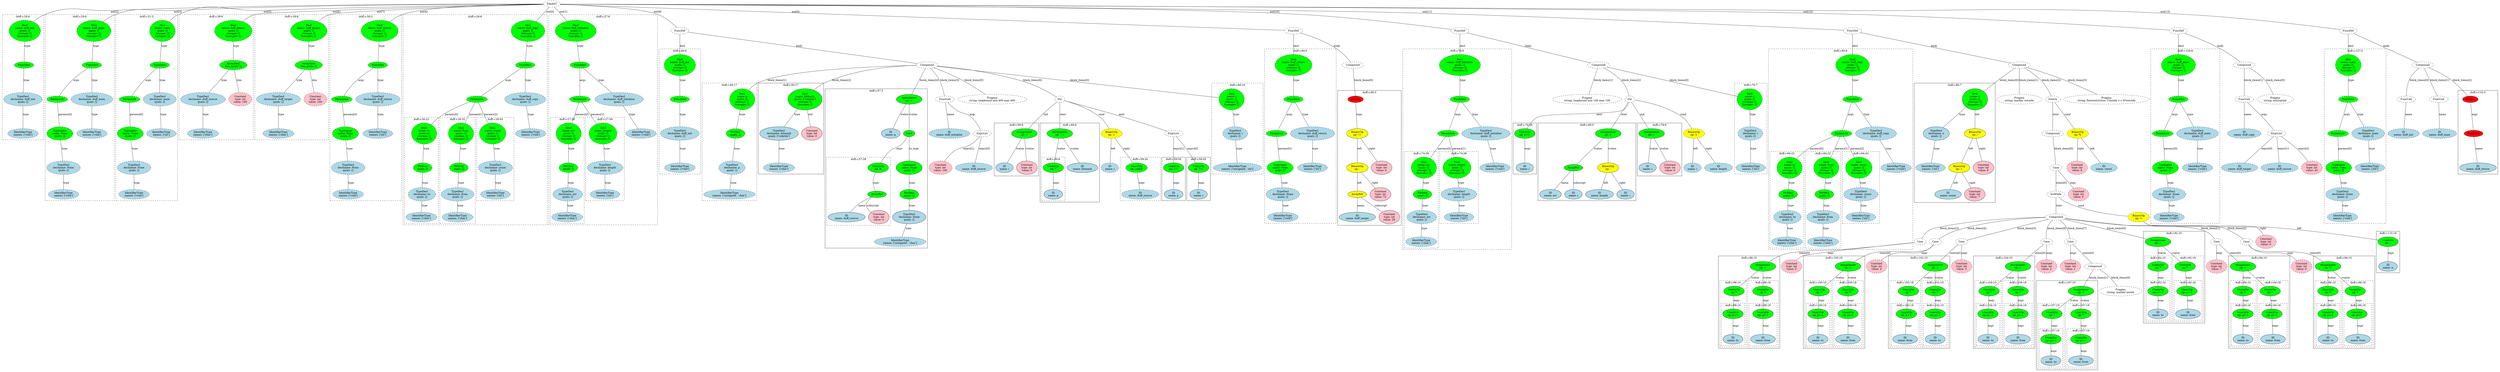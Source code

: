 strict graph "" {
	graph [bb="0,0,11453,2049.5"];
	node [label="\N"];
	subgraph cluster30 {
		graph [bb="8,1279.8,200,1972.5",
			label="duff.c:28:6",
			lheight=0.21,
			lp="104,1961",
			lwidth=0.85,
			style=dashed
		];
		33	[fillcolor=lightblue,
			height=0.74639,
			label="IdentifierType
names: ['void']",
			pos="104,1314.6",
			style="filled,dashed",
			width=1.9053];
		32	[fillcolor=lightblue,
			height=1.041,
			label="TypeDecl
declname: duff_init
quals: []",
			pos="104,1504",
			style="filled,dashed",
			width=2.4356];
		32 -- 33	[label=type,
			lp="116,1419.8",
			pos="104,1466.4 104,1429.7 104,1374 104,1341.6"];
		31	[fillcolor=green,
			height=0.5,
			label=FuncDecl,
			pos="109,1693.4",
			style="filled,dashed",
			width=1.2457];
		31 -- 32	[label=type,
			lp="119,1609.2",
			pos="108.54,1675.1 107.73,1644.9 106.06,1582.1 104.98,1541.8"];
		30	[fillcolor=green,
			height=1.6303,
			label="Decl
name: duff_init
quals: []
storage: []
funcspec: []",
			pos="113,1882.8",
			style="filled,dashed",
			width=1.9838];
		30 -- 31	[label=type,
			lp="124,1798.6",
			pos="111.77,1824 110.94,1785.3 109.91,1736.9 109.37,1711.6"];
	}
	subgraph cluster34 {
		graph [bb="208,943.21,526,1972.5",
			label="duff.c:29:6",
			lheight=0.21,
			lp="367,1961",
			lwidth=0.85,
			style=dashed
		];
		39	[fillcolor=lightblue,
			height=0.74639,
			label="IdentifierType
names: ['void']",
			pos="291,978.08",
			style="filled,dashed",
			width=1.9053];
		38	[fillcolor=lightblue,
			height=1.041,
			label="TypeDecl
declname: None
quals: []",
			pos="291,1125.3",
			style="filled,dashed",
			width=2.082];
		38 -- 39	[label=type,
			lp="303,1041.1",
			pos="291,1087.6 291,1061.9 291,1028.2 291,1005.2"];
		37	[fillcolor=green,
			height=1.041,
			label="Typename
name: None
quals: []",
			pos="276,1314.6",
			style="filled,dashed",
			width=1.6303];
		37 -- 38	[label=type,
			lp="296,1230.4",
			pos="278.93,1277.1 281.57,1244 285.44,1195.7 288.08,1162.7"];
		36	[fillcolor=green,
			height=0.5,
			label=ParamList,
			pos="263,1504",
			style="filled,dashed",
			width=1.3179];
		36 -- 37	[label="params[0]",
			lp="298,1419.8",
			pos="264.2,1485.7 266.29,1455.5 270.65,1392.7 273.45,1352.4"];
		35	[fillcolor=green,
			height=0.5,
			label=FuncDecl,
			pos="423,1693.4",
			style="filled,dashed",
			width=1.2457];
		35 -- 36	[label=args,
			lp="349.5,1609.2",
			pos="403.99,1676.9 382.03,1658.4 345.53,1626 319,1593.7 299.93,1570.5 282.18,1540.3 271.97,1521.9"];
		40	[fillcolor=lightblue,
			height=1.041,
			label="TypeDecl
declname: duff_main
quals: []",
			pos="423,1504",
			style="filled,dashed",
			width=2.632];
		35 -- 40	[label=type,
			lp="435,1609.2",
			pos="423,1675.1 423,1644.9 423,1582.1 423,1541.8"];
		41	[fillcolor=lightblue,
			height=0.74639,
			label="IdentifierType
names: ['void']",
			pos="423,1314.6",
			style="filled,dashed",
			width=1.9053];
		40 -- 41	[label=type,
			lp="435,1419.8",
			pos="423,1466.4 423,1429.7 423,1374 423,1341.6"];
		34	[fillcolor=green,
			height=1.6303,
			label="Decl
name: duff_main
quals: []
storage: []
funcspec: []",
			pos="435,1882.8",
			style="filled,dashed",
			width=2.1802];
		34 -- 35	[label=type,
			lp="443,1798.6",
			pos="431.3,1824 428.82,1785.3 425.73,1736.9 424.11,1711.6"];
	}
	subgraph cluster50 {
		graph [bb="534,943.21,818,1972.5",
			label="duff.c:31:5",
			lheight=0.21,
			lp="676,1961",
			lwidth=0.85,
			style=dashed
		];
		55	[fillcolor=lightblue,
			height=0.74639,
			label="IdentifierType
names: ['void']",
			pos="617,978.08",
			style="filled,dashed",
			width=1.9053];
		54	[fillcolor=lightblue,
			height=1.041,
			label="TypeDecl
declname: None
quals: []",
			pos="617,1125.3",
			style="filled,dashed",
			width=2.082];
		54 -- 55	[label=type,
			lp="629,1041.1",
			pos="617,1087.6 617,1061.9 617,1028.2 617,1005.2"];
		53	[fillcolor=green,
			height=1.041,
			label="Typename
name: None
quals: []",
			pos="601,1314.6",
			style="filled,dashed",
			width=1.6303];
		53 -- 54	[label=type,
			lp="621,1230.4",
			pos="604.12,1277.1 606.94,1244 611.07,1195.7 613.88,1162.7"];
		52	[fillcolor=green,
			height=0.5,
			label=ParamList,
			pos="597,1504",
			style="filled,dashed",
			width=1.3179];
		52 -- 53	[label="params[0]",
			lp="627,1419.8",
			pos="597.37,1485.7 598.01,1455.5 599.36,1392.7 600.22,1352.4"];
		51	[fillcolor=green,
			height=0.5,
			label=FuncDecl,
			pos="736,1693.4",
			style="filled,dashed",
			width=1.2457];
		51 -- 52	[label=args,
			lp="682.5,1609.2",
			pos="721.19,1676.2 704,1657.1 675.2,1624.1 653,1593.7 635.38,1569.6 617.35,1540 606.67,1521.8"];
		56	[fillcolor=lightblue,
			height=1.041,
			label="TypeDecl
declname: main
quals: []",
			pos="736,1504",
			style="filled,dashed",
			width=2.0428];
		51 -- 56	[label=type,
			lp="748,1609.2",
			pos="736,1675.1 736,1644.9 736,1582.1 736,1541.8"];
		57	[fillcolor=lightblue,
			height=0.74639,
			label="IdentifierType
names: ['int']",
			pos="744,1314.6",
			style="filled,dashed",
			width=1.8463];
		56 -- 57	[label=type,
			lp="752,1419.8",
			pos="737.56,1466.4 739.13,1429.7 741.51,1374 742.89,1341.6"];
		50	[fillcolor=green,
			height=1.6303,
			label="Decl
name: main
quals: []
storage: []
funcspec: []",
			pos="744,1882.8",
			style="filled,dashed",
			width=1.6106];
		50 -- 51	[label=type,
			lp="753,1798.6",
			pos="741.53,1824 739.88,1785.3 737.82,1736.9 736.74,1711.6"];
	}
	subgraph cluster58 {
		graph [bb="826,1279.8,1164,1972.5",
			label="duff.c:38:6",
			lheight=0.21,
			lp="995,1961",
			lwidth=0.85,
			style=dashed
		];
		61	[fillcolor=lightblue,
			height=0.74639,
			label="IdentifierType
names: ['char']",
			pos="934,1314.6",
			style="filled,dashed",
			width=1.8856];
		60	[fillcolor=lightblue,
			height=1.041,
			label="TypeDecl
declname: duff_source
quals: []",
			pos="934,1504",
			style="filled,dashed",
			width=2.7695];
		60 -- 61	[label=type,
			lp="946,1419.8",
			pos="934,1466.4 934,1429.7 934,1374 934,1341.6"];
		59	[fillcolor=green,
			height=0.74639,
			label="ArrayDecl
dim_quals: []",
			pos="1072,1693.4",
			style="filled,dashed",
			width=1.7678];
		59 -- 60	[label=type,
			lp="1028,1609.2",
			pos="1053.7,1667.5 1029.6,1634.9 987.28,1577.3 959.94,1540.2"];
		62	[fillcolor=pink,
			height=1.041,
			label="Constant
type: int
value: 100",
			pos="1104,1504",
			style="filled,dashed",
			width=1.4535];
		59 -- 62	[label=dim,
			lp="1099,1609.2",
			pos="1076.4,1666.3 1082,1633.9 1091.5,1578.2 1097.8,1541.5"];
		58	[fillcolor=green,
			height=1.6303,
			label="Decl
name: duff_source
quals: []
storage: []
funcspec: []",
			pos="1072,1882.8",
			style="filled,dashed",
			width=2.3374];
		58 -- 59	[label=type,
			lp="1084,1798.6",
			pos="1072,1824 1072,1789.4 1072,1747 1072,1720.4"];
	}
	subgraph cluster63 {
		graph [bb="1172,1279.8,1504,1972.5",
			label="duff.c:39:6",
			lheight=0.21,
			lp="1338,1961",
			lwidth=0.85,
			style=dashed
		];
		66	[fillcolor=lightblue,
			height=0.74639,
			label="IdentifierType
names: ['char']",
			pos="1277,1314.6",
			style="filled,dashed",
			width=1.8856];
		65	[fillcolor=lightblue,
			height=1.041,
			label="TypeDecl
declname: duff_target
quals: []",
			pos="1277,1504",
			style="filled,dashed",
			width=2.6909];
		65 -- 66	[label=type,
			lp="1289,1419.8",
			pos="1277,1466.4 1277,1429.7 1277,1374 1277,1341.6"];
		64	[fillcolor=green,
			height=0.74639,
			label="ArrayDecl
dim_quals: []",
			pos="1415,1693.4",
			style="filled,dashed",
			width=1.7678];
		64 -- 65	[label=type,
			lp="1371,1609.2",
			pos="1396.7,1667.5 1372.6,1634.9 1330.3,1577.3 1302.9,1540.2"];
		67	[fillcolor=pink,
			height=1.041,
			label="Constant
type: int
value: 100",
			pos="1444,1504",
			style="filled,dashed",
			width=1.4535];
		64 -- 67	[label=dim,
			lp="1440,1609.2",
			pos="1419,1666.3 1424.1,1633.9 1432.7,1578.2 1438.4,1541.5"];
		63	[fillcolor=green,
			height=1.6303,
			label="Decl
name: duff_target
quals: []
storage: []
funcspec: []",
			pos="1415,1882.8",
			style="filled,dashed",
			width=2.2392];
		63 -- 64	[label=type,
			lp="1427,1798.6",
			pos="1415,1824 1415,1789.4 1415,1747 1415,1720.4"];
	}
	subgraph cluster69 {
		graph [bb="3016,1090.4,3208,1783.1",
			label="duff.c:46:6",
			lheight=0.21,
			lp="3112,1771.6",
			lwidth=0.85,
			style=dashed
		];
		72	[fillcolor=lightblue,
			height=0.74639,
			label="IdentifierType
names: ['void']",
			pos="3112,1125.3",
			style="filled,dashed",
			width=1.9053];
		71	[fillcolor=lightblue,
			height=1.041,
			label="TypeDecl
declname: duff_init
quals: []",
			pos="3112,1314.6",
			style="filled,dashed",
			width=2.4356];
		71 -- 72	[label=type,
			lp="3124,1230.4",
			pos="3112,1277.1 3112,1240.3 3112,1184.6 3112,1152.2"];
		70	[fillcolor=green,
			height=0.5,
			label=FuncDecl,
			pos="3112,1504",
			style="filled,dashed",
			width=1.2457];
		70 -- 71	[label=type,
			lp="3124,1419.8",
			pos="3112,1485.7 3112,1455.5 3112,1392.7 3112,1352.4"];
		69	[fillcolor=green,
			height=1.6303,
			label="Decl
name: duff_init
quals: []
storage: []
funcspec: []",
			pos="3112,1693.4",
			style="filled,dashed",
			width=1.9838];
		69 -- 70	[label=type,
			lp="3124,1609.2",
			pos="3112,1634.6 3112,1595.9 3112,1547.6 3112,1522.3"];
	}
	subgraph cluster42 {
		graph [bb="1512,943.21,1836,1972.5",
			label="duff.c:30:5",
			lheight=0.21,
			lp="1674,1961",
			lwidth=0.85,
			style=dashed
		];
		47	[fillcolor=lightblue,
			height=0.74639,
			label="IdentifierType
names: ['void']",
			pos="1595,978.08",
			style="filled,dashed",
			width=1.9053];
		46	[fillcolor=lightblue,
			height=1.041,
			label="TypeDecl
declname: None
quals: []",
			pos="1595,1125.3",
			style="filled,dashed",
			width=2.082];
		46 -- 47	[label=type,
			lp="1607,1041.1",
			pos="1595,1087.6 1595,1061.9 1595,1028.2 1595,1005.2"];
		45	[fillcolor=green,
			height=1.041,
			label="Typename
name: None
quals: []",
			pos="1583,1314.6",
			style="filled,dashed",
			width=1.6303];
		45 -- 46	[label=type,
			lp="1601,1230.4",
			pos="1585.3,1277.1 1587.5,1244 1590.6,1195.7 1592.7,1162.7"];
		44	[fillcolor=green,
			height=0.5,
			label=ParamList,
			pos="1567,1504",
			style="filled,dashed",
			width=1.3179];
		44 -- 45	[label="params[0]",
			lp="1603,1419.8",
			pos="1568.5,1485.7 1571.1,1455.5 1576.4,1392.7 1579.9,1352.4"];
		43	[fillcolor=green,
			height=0.5,
			label=FuncDecl,
			pos="1730,1693.4",
			style="filled,dashed",
			width=1.2457];
		43 -- 44	[label=args,
			lp="1653.5,1609.2",
			pos="1710.4,1677 1687.8,1658.6 1650.2,1626.3 1623,1593.7 1603.8,1570.6 1586.1,1540.4 1575.9,1521.9"];
		48	[fillcolor=lightblue,
			height=1.041,
			label="TypeDecl
declname: duff_return
quals: []",
			pos="1730,1504",
			style="filled,dashed",
			width=2.7106];
		43 -- 48	[label=type,
			lp="1742,1609.2",
			pos="1730,1675.1 1730,1644.9 1730,1582.1 1730,1541.8"];
		49	[fillcolor=lightblue,
			height=0.74639,
			label="IdentifierType
names: ['int']",
			pos="1730,1314.6",
			style="filled,dashed",
			width=1.8463];
		48 -- 49	[label=type,
			lp="1742,1419.8",
			pos="1730,1466.4 1730,1429.7 1730,1374 1730,1341.6"];
		42	[fillcolor=green,
			height=1.6303,
			label="Decl
name: duff_return
quals: []
storage: []
funcspec: []",
			pos="1738,1882.8",
			style="filled,dashed",
			width=2.2785];
		42 -- 43	[label=type,
			lp="1747,1798.6",
			pos="1735.5,1824 1733.9,1785.3 1731.8,1736.9 1730.7,1711.6"];
	}
	subgraph cluster74 {
		graph [bb="5563,1090.4,5789,1593.7",
			label="duff.c:48:16",
			lheight=0.21,
			lp="5676,1582.2",
			lwidth=0.93,
			style=dashed
		];
		76	[fillcolor=lightblue,
			height=0.74639,
			label="IdentifierType
names: ['unsigned', 'int']",
			pos="5676,1125.3",
			style="filled,dashed",
			width=2.907];
		75	[fillcolor=lightblue,
			height=1.041,
			label="TypeDecl
declname: i
quals: []",
			pos="5667,1314.6",
			style="filled,dashed",
			width=1.5713];
		75 -- 76	[label=type,
			lp="5684,1230.4",
			pos="5668.8,1277.1 5670.5,1240.3 5673.2,1184.6 5674.8,1152.2"];
		74	[fillcolor=green,
			height=1.6303,
			label="Decl
name: i
quals: []
storage: []
funcspec: []",
			pos="5652,1504",
			style="filled,dashed",
			width=1.591];
		74 -- 75	[label=type,
			lp="5672,1419.8",
			pos="5656.6,1445.3 5659.1,1414.9 5662,1378.7 5664.1,1352.2"];
	}
	subgraph cluster77 {
		graph [bb="3216,943.21,3454,1593.7",
			label="duff.c:49:17",
			lheight=0.21,
			lp="3335,1582.2",
			lwidth=0.93,
			style=dashed
		];
		80	[fillcolor=lightblue,
			height=0.74639,
			label="IdentifierType
names: ['unsigned', 'char']",
			pos="3335,978.08",
			style="filled,dashed",
			width=3.0838];
		79	[fillcolor=lightblue,
			height=1.041,
			label="TypeDecl
declname: p
quals: []",
			pos="3345,1125.3",
			style="filled,dashed",
			width=1.6303];
		79 -- 80	[label=type,
			lp="3352,1041.1",
			pos="3342.5,1087.6 3340.7,1061.9 3338.4,1028.2 3336.8,1005.2"];
		78	[fillcolor=green,
			height=0.74639,
			label="PtrDecl
quals: []",
			pos="3360,1314.6",
			style="filled,dashed",
			width=1.2178];
		78 -- 79	[label=type,
			lp="3366,1230.4",
			pos="3357.9,1287.6 3355.3,1255.1 3350.9,1199.4 3347.9,1162.7"];
		77	[fillcolor=green,
			height=1.6303,
			label="Decl
name: p
quals: []
storage: []
funcspec: []",
			pos="3388,1504",
			style="filled,dashed",
			width=1.591];
		77 -- 78	[label=type,
			lp="3389,1419.8",
			pos="3379.4,1445.8 3374.3,1411.1 3367.9,1368.6 3363.9,1341.8"];
	}
	subgraph cluster81 {
		graph [bb="3462,1090.4,3758,1593.7",
			label="duff.c:50:17",
			lheight=0.21,
			lp="3610,1582.2",
			lwidth=0.93
		];
		83	[fillcolor=lightblue,
			height=0.74639,
			label="IdentifierType
names: ['char']",
			pos="3555,1125.3",
			style="filled,dashed",
			width=1.8856];
		82	[fillcolor=lightblue,
			height=1.041,
			label="TypeDecl
declname: bitmask
quals: ['volatile']",
			pos="3555,1314.6",
			style=filled,
			width=2.357];
		82 -- 83	[label=type,
			lp="3567,1230.4",
			pos="3555,1277.1 3555,1240.3 3555,1184.6 3555,1152.2"];
		81	[fillcolor=green,
			height=1.6303,
			label="Decl
name: bitmask
quals: ['volatile']
storage: []
funcspec: []",
			pos="3674,1504",
			style=filled,
			width=2.1017];
		81 -- 82	[label=type,
			lp="3638,1419.8",
			pos="3640.9,1450.8 3620.6,1419 3595.3,1379.1 3577.4,1351"];
		84	[fillcolor=pink,
			height=1.041,
			label="Constant
type: int
value: 0",
			pos="3704,1314.6",
			style=filled,
			width=1.2767];
		81 -- 84	[label=init,
			lp="3698.5,1419.8",
			pos="3683.2,1445.5 3688.1,1415.1 3693.9,1378.6 3698.2,1352.1"];
	}
	subgraph cluster90 {
		graph [bb="3766,680.91,4236,1561.9",
			label="duff.c:57:3",
			lheight=0.21,
			lp="4001,1550.4",
			lwidth=0.85
		];
		subgraph cluster97 {
			graph [bb="3774,806.65,4068,1183.1",
				label="duff.c:57:28",
				lheight=0.21,
				lp="3921,1171.6",
				lwidth=0.93,
				style=dashed
			];
			99	[fillcolor=lightblue,
				height=0.74639,
				label="ID
name: duff_source",
				pos="3866,852.13",
				style=filled,
				width=2.3374];
			98	[fillcolor=green,
				height=0.5,
				label=ArrayRef,
				pos="4011,978.08",
				style=filled,
				width=1.2277];
			98 -- 99	[label=name,
				lp="3951.5,915.11",
				pos="3989,962.43 3973.7,951.92 3953,937.1 3936,922.61 3919.7,908.74 3902.6,891.85 3889.4,878.2"];
			100	[fillcolor=pink,
				height=1.041,
				label="Constant
type: int
value: 0",
				pos="4014,852.13",
				style=filled,
				width=1.2767];
			98 -- 100	[label=subscript,
				lp="3996.5,915.11",
				pos="3993.3,961.59 3980,948 3965.3,927.38 3972,907.61 3975.1,898.56 3980.3,889.85 3986.1,882.15"];
			97	[fillcolor=green,
				height=0.74639,
				label="UnaryOp
op: &",
				pos="4013,1125.3",
				style=filled,
				width=1.316];
			97 -- 98	[label=expr,
				lp="4009.5,1041.1",
				pos="4004.3,1098.6 3999.2,1080.5 3994.2,1055.6 3997,1033.6 3998.6,1020.8 4002.3,1006.7 4005.5,996.04"];
		}
		91	[fillcolor=lightblue,
			height=0.74639,
			label="ID
name: p",
			pos="4065,1314.6",
			style=filled,
			width=1.1982];
		90	[fillcolor=green,
			height=0.74639,
			label="Assignment
op: =",
			pos="4153,1504",
			style=filled,
			width=1.6106];
		90 -- 91	[label=lvalue,
			lp="4132,1419.8",
			pos="4139.9,1477.6 4132.4,1463 4123,1444.2 4115,1427.3 4101.1,1398 4085.9,1363.8 4076,1341.1"];
		92	[fillcolor=green,
			height=0.5,
			label=Cast,
			pos="4153,1314.6",
			style=filled,
			width=0.75];
		90 -- 92	[label=rvalue,
			lp="4170,1419.8",
			pos="4153,1477 4153,1438 4153,1365.8 4153,1332.8"];
		92 -- 97	[label=expr,
			lp="4107.5,1230.4",
			pos="4144.9,1297.4 4138.4,1285.2 4128.4,1268.6 4117,1255.9 4097,1233.9 4083.6,1237.4 4064,1214.9 4047.3,1195.8 4033.4,1170.4 4024.3,1151.6"];
		93	[fillcolor=green,
			height=1.041,
			label="Typename
name: None
quals: []",
			pos="4153,1125.3",
			style=filled,
			width=1.6303];
		92 -- 93	[label=to_type,
			lp="4173.5,1230.4",
			pos="4153,1296.3 4153,1266.2 4153,1203.3 4153,1163"];
		94	[fillcolor=green,
			height=0.74639,
			label="PtrDecl
quals: []",
			pos="4153,978.08",
			style=filled,
			width=1.2178];
		93 -- 94	[label=type,
			lp="4165,1041.1",
			pos="4153,1087.6 4153,1061.9 4153,1028.2 4153,1005.2"];
		96	[fillcolor=lightblue,
			height=0.74639,
			label="IdentifierType
names: ['unsigned', 'char']",
			pos="4117,715.78",
			style="filled,dashed",
			width=3.0838];
		95	[fillcolor=lightblue,
			height=1.041,
			label="TypeDecl
declname: None
quals: []",
			pos="4153,852.13",
			style=filled,
			width=2.082];
		95 -- 96	[label=type,
			lp="4151,789.15",
			pos="4143.3,814.77 4137.2,792.08 4129.5,763.4 4124,742.94"];
		94 -- 95	[label=type,
			lp="4165,915.11",
			pos="4153,951.1 4153,933.35 4153,909.58 4153,889.89"];
	}
	subgraph cluster162 {
		graph [bb="6929,1090.4,7039,1372.5",
			label="duff.c:79:28",
			lheight=0.21,
			lp="6984,1361",
			lwidth=0.93
		];
		163	[fillcolor=lightblue,
			height=0.74639,
			label="ID
name: i",
			pos="6984,1125.3",
			style=filled,
			width=1.1392];
		162	[fillcolor=green,
			height=0.74639,
			label="UnaryOp
op: p++",
			pos="6984,1314.6",
			style=filled,
			width=1.316];
		162 -- 163	[label=expr,
			lp="6996.5,1230.4",
			pos="6984,1287.6 6984,1251.9 6984,1188.1 6984,1152.4"];
	}
	subgraph cluster164 {
		graph [bb="7047,943.21,7503,1372.5",
			label="duff.c:80:5",
			lheight=0.21,
			lp="7275,1361",
			lwidth=0.85
		];
		166	[fillcolor=lightblue,
			height=0.74639,
			label="ID
name: arr",
			pos="7104,978.08",
			style=filled,
			width=1.3553];
		165	[fillcolor=green,
			height=0.5,
			label=ArrayRef,
			pos="7212,1125.3",
			style=filled,
			width=1.2277];
		165 -- 166	[label=name,
			lp="7170.5,1041.1",
			pos="7199.8,1107.9 7180.8,1082.4 7144.1,1033 7122.1,1003.3"];
		167	[fillcolor=lightblue,
			height=0.74639,
			label="ID
name: i",
			pos="7212,978.08",
			style=filled,
			width=1.1392];
		165 -- 167	[label=subscript,
			lp="7236.5,1041.1",
			pos="7212,1107 7212,1081.8 7212,1034.6 7212,1005.1"];
		164	[fillcolor=green,
			height=0.74639,
			label="Assignment
op: =",
			pos="7374,1314.6",
			style=filled,
			width=1.6106];
		164 -- 165	[label=lvalue,
			lp="7325,1230.4",
			pos="7353.2,1289.5 7319.7,1250.8 7254.7,1175.7 7226.1,1142.6"];
		168	[fillcolor=yellow,
			height=0.74639,
			label="BinaryOp
op: -",
			pos="7374,1125.3",
			style=filled,
			width=1.3749];
		164 -- 168	[label=rvalue,
			lp="7391,1230.4",
			pos="7374,1287.6 7374,1251.9 7374,1188.1 7374,1152.4"];
		169	[fillcolor=lightblue,
			height=0.74639,
			label="ID
name: length",
			pos="7333,978.08",
			style=filled,
			width=1.7285];
		168 -- 169	[label=left,
			lp="7362.5,1041.1",
			pos="7366.8,1098.6 7359.3,1072.3 7347.8,1031.4 7340.3,1004.9"];
		170	[fillcolor=lightblue,
			height=0.74639,
			label="ID
name: i",
			pos="7454,978.08",
			style=filled,
			width=1.1392];
		168 -- 170	[label=right,
			lp="7437,1041.1",
			pos="7387.8,1099.3 7402.5,1072.5 7425.8,1030.3 7440.4,1003.7"];
	}
	subgraph cluster172 {
		graph [bb="8120,672.91,8782,1783.1",
			label="duff.c:84:6",
			lheight=0.21,
			lp="8451,1771.6",
			lwidth=0.85,
			style=dashed
		];
		subgraph cluster175 {
			graph [bb="8128,680.91,8280,1214.9",
				label="duff.c:84:22",
				lheight=0.21,
				lp="8204,1203.4",
				lwidth=0.93,
				style=dashed
			];
			178	[fillcolor=lightblue,
				height=0.74639,
				label="IdentifierType
names: ['char']",
				pos="8204,715.78",
				style="filled,dashed",
				width=1.8856];
			177	[fillcolor=lightblue,
				height=1.041,
				label="TypeDecl
declname: to
quals: []",
				pos="8206,852.13",
				style="filled,dashed",
				width=1.7088];
			177 -- 178	[label=type,
				lp="8218,789.15",
				pos="8205.5,814.42 8205.1,791.73 8204.7,763.17 8204.4,742.81"];
			176	[fillcolor=green,
				height=0.74639,
				label="PtrDecl
quals: []",
				pos="8209,978.08",
				style="filled,dashed",
				width=1.2178];
			176 -- 177	[label=type,
				lp="8220,915.11",
				pos="8208.4,951.1 8207.9,933.35 8207.4,909.58 8206.9,889.89"];
			175	[fillcolor=green,
				height=1.6303,
				label="Decl
name: to
quals: []
storage: []
funcspec: []",
				pos="8214,1125.3",
				style="filled,dashed",
				width=1.591];
			175 -- 176	[label=type,
				lp="8224,1041.1",
				pos="8212,1066.5 8211.3,1045.3 8210.5,1022.3 8209.9,1005.3"];
		}
		subgraph cluster179 {
			graph [bb="8288,680.91,8452,1214.9",
				label="duff.c:84:32",
				lheight=0.21,
				lp="8370,1203.4",
				lwidth=0.93,
				style=dashed
			];
			182	[fillcolor=lightblue,
				height=0.74639,
				label="IdentifierType
names: ['char']",
				pos="8370,715.78",
				style="filled,dashed",
				width=1.8856];
			181	[fillcolor=lightblue,
				height=1.041,
				label="TypeDecl
declname: from
quals: []",
				pos="8370,852.13",
				style="filled,dashed",
				width=2.0428];
			181 -- 182	[label=type,
				lp="8382,789.15",
				pos="8370,814.42 8370,791.73 8370,763.17 8370,742.81"];
			180	[fillcolor=green,
				height=0.74639,
				label="PtrDecl
quals: []",
				pos="8376,978.08",
				style="filled,dashed",
				width=1.2178];
			180 -- 181	[label=type,
				lp="8386,915.11",
				pos="8374.7,951.1 8373.9,933.35 8372.7,909.58 8371.8,889.89"];
			179	[fillcolor=green,
				height=1.6303,
				label="Decl
name: from
quals: []
storage: []
funcspec: []",
				pos="8385,1125.3",
				style="filled,dashed",
				width=1.591];
			179 -- 180	[label=type,
				lp="8393,1041.1",
				pos="8381.4,1066.5 8380.1,1045.3 8378.7,1022.3 8377.6,1005.3"];
		}
		subgraph cluster183 {
			graph [bb="8460,817.26,8628,1214.9",
				label="duff.c:84:43",
				lheight=0.21,
				lp="8544,1203.4",
				lwidth=0.93,
				style=dashed
			];
			185	[fillcolor=lightblue,
				height=0.74639,
				label="IdentifierType
names: ['int']",
				pos="8544,852.13",
				style="filled,dashed",
				width=1.8463];
			184	[fillcolor=lightblue,
				height=1.041,
				label="TypeDecl
declname: count
quals: []",
				pos="8544,978.08",
				style="filled,dashed",
				width=2.1017];
			184 -- 185	[label=type,
				lp="8556,915.11",
				pos="8544,940.56 8544,920.85 8544,896.99 8544,879.17"];
			183	[fillcolor=green,
				height=1.6303,
				label="Decl
name: count
quals: []
storage: []
funcspec: []",
				pos="8535,1125.3",
				style="filled,dashed",
				width=1.6499];
			183 -- 184	[label=type,
				lp="8553,1041.1",
				pos="8538.6,1066.5 8539.6,1049.4 8540.8,1031.2 8541.7,1015.8"];
		}
		174	[fillcolor=green,
			height=0.5,
			label=ParamList,
			pos="8416,1314.6",
			style="filled,dashed",
			width=1.3179];
		174 -- 175	[label="params[0]",
			lp="8336,1230.4",
			pos="8392.6,1298.9 8365.1,1280.9 8318.6,1248.7 8284,1214.9 8271.1,1202.3 8258.4,1187.4 8247.5,1173.3"];
		174 -- 179	[label="params[1]",
			lp="8432,1230.4",
			pos="8413.1,1296.3 8408.9,1270.9 8400.9,1222.1 8394.4,1183.3"];
		174 -- 183	[label="params[2]",
			lp="8500,1230.4",
			pos="8426.6,1297 8443.7,1270 8478.2,1215.8 8503.7,1175.6"];
		173	[fillcolor=green,
			height=0.5,
			label=FuncDecl,
			pos="8477,1504",
			style="filled,dashed",
			width=1.2457];
		173 -- 174	[label=args,
			lp="8463.5,1419.8",
			pos="8471.5,1486.1 8459.9,1450.5 8433.2,1368.4 8421.6,1332.7"];
		186	[fillcolor=lightblue,
			height=1.041,
			label="TypeDecl
declname: duff_copy
quals: []",
			pos="8594,1314.6",
			style="filled,dashed",
			width=2.5927];
		173 -- 186	[label=type,
			lp="8544,1419.8",
			pos="8487.4,1486.4 8506.2,1456.2 8546.5,1391.8 8571.8,1351.3"];
		187	[fillcolor=lightblue,
			height=0.74639,
			label="IdentifierType
names: ['void']",
			pos="8705,1125.3",
			style="filled,dashed",
			width=1.9053];
		186 -- 187	[label=type,
			lp="8659,1230.4",
			pos="8615.1,1277.9 8637,1241 8670.7,1184.2 8690,1151.6"];
		172	[fillcolor=green,
			height=1.6303,
			label="Decl
name: duff_copy
quals: []
storage: []
funcspec: []",
			pos="8477,1693.4",
			style="filled,dashed",
			width=2.1606];
		172 -- 173	[label=type,
			lp="8489,1609.2",
			pos="8477,1634.6 8477,1595.9 8477,1547.6 8477,1522.3"];
	}
	subgraph cluster189 {
		graph [bb="8790,932.61,9165,1593.7",
			label="duff.c:86:7",
			lheight=0.21,
			lp="8977.5,1582.2",
			lwidth=0.85
		];
		191	[fillcolor=lightblue,
			height=0.74639,
			label="IdentifierType
names: ['int']",
			pos="8864,1125.3",
			style="filled,dashed",
			width=1.8463];
		190	[fillcolor=lightblue,
			height=1.041,
			label="TypeDecl
declname: n
quals: []",
			pos="8891,1314.6",
			style=filled,
			width=1.6303];
		190 -- 191	[label=type,
			lp="8892,1230.4",
			pos="8885.7,1277.1 8880.4,1240.3 8872.4,1184.6 8867.7,1152.2"];
		189	[fillcolor=green,
			height=1.6303,
			label="Decl
name: n
quals: []
storage: []
funcspec: []",
			pos="9071,1504",
			style=filled,
			width=1.591];
		189 -- 190	[label=type,
			lp="9010,1419.8",
			pos="9031.1,1461.4 8997.8,1426.8 8951.2,1378.3 8921,1346.9"];
		192	[fillcolor=yellow,
			height=0.74639,
			label="BinaryOp
op: /",
			pos="9071,1314.6",
			style=filled,
			width=1.3749];
		189 -- 192	[label=init,
			lp="9080.5,1419.8",
			pos="9071,1445.3 9071,1410.6 9071,1368.3 9071,1341.6"];
		193	[fillcolor=yellow,
			height=0.74639,
			label="BinaryOp
op: +",
			pos="8998,1125.3",
			style=filled,
			width=1.3749];
		192 -- 193	[label=left,
			lp="9051.5,1230.4",
			pos="9061,1288 9047,1252.1 9021.8,1187.3 9007.9,1151.6"];
		196	[fillcolor=pink,
			height=1.041,
			label="Constant
type: int
value: 8",
			pos="9111,1125.3",
			style=filled,
			width=1.2767];
		192 -- 196	[label=right,
			lp="9103,1230.4",
			pos="9076.6,1287.6 9083.5,1255 9095.5,1199 9103.3,1162.4"];
		194	[fillcolor=lightblue,
			height=0.74639,
			label="ID
name: count",
			pos="8936,978.08",
			style=filled,
			width=1.6499];
		193 -- 194	[label=left,
			lp="8975.5,1041.1",
			pos="8987.2,1099 8975.9,1072.5 8958.2,1031.1 8946.9,1004.6"];
		195	[fillcolor=pink,
			height=1.041,
			label="Constant
type: int
value: 7",
			pos="9059,978.08",
			style=filled,
			width=1.2767];
		193 -- 195	[label=right,
			lp="9049,1041.1",
			pos="9008.6,1099 9018.5,1075.4 9033.4,1040.1 9044.4,1013.9"];
	}
	subgraph cluster207 {
		graph [bb="10965,544.57,11075,773.65",
			label="duff.c:110:19",
			lheight=0.21,
			lp="11020,762.15",
			lwidth=1.03
		];
		208	[fillcolor=lightblue,
			height=0.74639,
			label="ID
name: n",
			pos="11020,579.44",
			style=filled,
			width=1.1982];
		207	[fillcolor=green,
			height=0.74639,
			label="UnaryOp
op: --",
			pos="11020,715.78",
			style=filled,
			width=1.316];
		207 -- 208	[label=expr,
			lp="11032,652.81",
			pos="11020,688.88 11020,665.24 11020,630.47 11020,606.72"];
	}
	subgraph cluster265 {
		graph [bb="9053,126.74,9349,637.31",
			label="duff.c:104:10",
			lheight=0.21,
			lp="9201,625.81",
			lwidth=1.03
		];
		subgraph cluster266 {
			graph [bb="9061,134.74,9187,500.96",
				label="duff.c:104:10",
				lheight=0.21,
				lp="9124,489.46",
				lwidth=1.03,
				style=dashed
			];
			subgraph cluster267 {
				graph [bb="9069,142.74,9179,375.22",
					label="duff.c:104:10",
					lheight=0.21,
					lp="9124,363.72",
					lwidth=1.03
				];
				268	[fillcolor=lightblue,
					height=0.74639,
					label="ID
name: to",
					pos="9124,177.61",
					style=filled,
					width=1.2767];
				267	[fillcolor=green,
					height=0.74639,
					label="UnaryOp
op: p++",
					pos="9124,317.35",
					style=filled,
					width=1.316];
				267 -- 268	[label=expr,
					lp="9136.5,250.98",
					pos="9124,290.44 9124,265.97 9124,229.45 9124,204.87"];
			}
			266	[fillcolor=green,
				height=0.74639,
				label="UnaryOp
op: *",
				pos="9130,443.09",
				style=filled,
				width=1.316];
			266 -- 267	[label=expr,
				lp="9140.5,390.72",
				pos="9128.7,416.15 9127.7,395.03 9126.3,365.37 9125.3,344.26"];
		}
		subgraph cluster269 {
			graph [bb="9195,134.74,9341,500.96",
				label="duff.c:104:18",
				lheight=0.21,
				lp="9268,489.46",
				lwidth=1.03,
				style=dashed
			];
			subgraph cluster270 {
				graph [bb="9203,142.74,9333,375.22",
					label="duff.c:104:18",
					lheight=0.21,
					lp="9268,363.72",
					lwidth=1.03
				];
				271	[fillcolor=lightblue,
					height=0.74639,
					label="ID
name: from",
					pos="9268,177.61",
					style=filled,
					width=1.591];
				270	[fillcolor=green,
					height=0.74639,
					label="UnaryOp
op: p++",
					pos="9268,317.35",
					style=filled,
					width=1.316];
				270 -- 271	[label=expr,
					lp="9280.5,250.98",
					pos="9268,290.44 9268,265.97 9268,229.45 9268,204.87"];
			}
			269	[fillcolor=green,
				height=0.74639,
				label="UnaryOp
op: *",
				pos="9268,443.09",
				style=filled,
				width=1.316];
			269 -- 270	[label=expr,
				lp="9280.5,390.72",
				pos="9268,416.15 9268,395.03 9268,365.37 9268,344.26"];
		}
		265	[fillcolor=green,
			height=0.74639,
			label="Assignment
op: =",
			pos="9268,579.44",
			style=filled,
			width=1.6106];
		265 -- 266	[label=lvalue,
			lp="9229,516.46",
			pos="9243.6,554.73 9218.1,529.87 9178.3,491.09 9153.2,466.67"];
		265 -- 269	[label=rvalue,
			lp="9285,516.46",
			pos="9268,552.53 9268,528.9 9268,494.13 9268,470.37"];
	}
	subgraph cluster276 {
		graph [bb="9357,8,9653,500.96",
			label="duff.c:107:10",
			lheight=0.21,
			lp="9505,489.46",
			lwidth=1.03
		];
		subgraph cluster277 {
			graph [bb="9365,16,9491,375.22",
				label="duff.c:107:10",
				lheight=0.21,
				lp="9428,363.72",
				lwidth=1.03,
				style=dashed
			];
			subgraph cluster278 {
				graph [bb="9373,24,9483,235.48",
					label="duff.c:107:10",
					lheight=0.21,
					lp="9428,223.98",
					lwidth=1.03
				];
				279	[fillcolor=lightblue,
					height=0.74639,
					label="ID
name: to",
					pos="9428,58.87",
					style=filled,
					width=1.2767];
				278	[fillcolor=green,
					height=0.74639,
					label="UnaryOp
op: p++",
					pos="9428,177.61",
					style=filled,
					width=1.316];
				278 -- 279	[label=expr,
					lp="9440.5,111.24",
					pos="9428,150.7 9428,131.49 9428,105.4 9428,86.11"];
			}
			277	[fillcolor=green,
				height=0.74639,
				label="UnaryOp
op: *",
				pos="9434,317.35",
				style=filled,
				width=1.316];
			277 -- 278	[label=expr,
				lp="9444.5,250.98",
				pos="9432.9,290.44 9431.8,265.97 9430.2,229.45 9429.1,204.87"];
		}
		subgraph cluster280 {
			graph [bb="9499,16,9645,375.22",
				label="duff.c:107:18",
				lheight=0.21,
				lp="9572,363.72",
				lwidth=1.03,
				style=dashed
			];
			subgraph cluster281 {
				graph [bb="9507,24,9637,235.48",
					label="duff.c:107:18",
					lheight=0.21,
					lp="9572,223.98",
					lwidth=1.03
				];
				282	[fillcolor=lightblue,
					height=0.74639,
					label="ID
name: from",
					pos="9572,58.87",
					style=filled,
					width=1.591];
				281	[fillcolor=green,
					height=0.74639,
					label="UnaryOp
op: p++",
					pos="9572,177.61",
					style=filled,
					width=1.316];
				281 -- 282	[label=expr,
					lp="9584.5,111.24",
					pos="9572,150.7 9572,131.49 9572,105.4 9572,86.11"];
			}
			280	[fillcolor=green,
				height=0.74639,
				label="UnaryOp
op: *",
				pos="9572,317.35",
				style=filled,
				width=1.316];
			280 -- 281	[label=expr,
				lp="9584.5,250.98",
				pos="9572,290.44 9572,265.97 9572,229.45 9572,204.87"];
		}
		276	[fillcolor=green,
			height=0.74639,
			label="Assignment
op: =",
			pos="9572,443.09",
			style=filled,
			width=1.6106];
		276 -- 277	[label=lvalue,
			lp="9538,390.72",
			pos="9545.1,419.11 9530.2,406.31 9511.5,390.02 9495,375.22 9482.5,363.99 9468.8,351.26 9457.6,340.69"];
		276 -- 280	[label=rvalue,
			lp="9589,390.72",
			pos="9572,416.15 9572,395.03 9572,365.37 9572,344.26"];
	}
	subgraph cluster285 {
		graph [bb="9849,817.26,10167,1783.1",
			label="duff.c:120:6",
			lheight=0.21,
			lp="10008,1771.6",
			lwidth=0.93,
			style=dashed
		];
		290	[fillcolor=lightblue,
			height=0.74639,
			label="IdentifierType
names: ['void']",
			pos="9932,852.13",
			style="filled,dashed",
			width=1.9053];
		289	[fillcolor=lightblue,
			height=1.041,
			label="TypeDecl
declname: None
quals: []",
			pos="9932,978.08",
			style="filled,dashed",
			width=2.082];
		289 -- 290	[label=type,
			lp="9944,915.11",
			pos="9932,940.56 9932,920.85 9932,896.99 9932,879.17"];
		288	[fillcolor=green,
			height=1.041,
			label="Typename
name: None
quals: []",
			pos="9918,1125.3",
			style="filled,dashed",
			width=1.6303];
		288 -- 289	[label=type,
			lp="9939,1041.1",
			pos="9921.5,1087.6 9923.7,1065.6 9926.3,1037.7 9928.5,1015.7"];
		287	[fillcolor=green,
			height=0.5,
			label=ParamList,
			pos="9904,1314.6",
			style="filled,dashed",
			width=1.3179];
		287 -- 288	[label="params[0]",
			lp="9939,1230.4",
			pos="9905.3,1296.3 9907.5,1266.2 9912.2,1203.3 9915.3,1163"];
		286	[fillcolor=green,
			height=0.5,
			label=FuncDecl,
			pos="9942,1504",
			style="filled,dashed",
			width=1.2457];
		286 -- 287	[label=args,
			lp="9938.5,1419.8",
			pos="9938.6,1486.1 9931.3,1450.5 9914.7,1368.4 9907.5,1332.7"];
		291	[fillcolor=lightblue,
			height=1.041,
			label="TypeDecl
declname: duff_main
quals: []",
			pos="10064,1314.6",
			style="filled,dashed",
			width=2.632];
		286 -- 291	[label=type,
			lp="10012,1419.8",
			pos="9952.8,1486.4 9972.5,1456.2 10014,1391.8 10041,1351.3"];
		292	[fillcolor=lightblue,
			height=0.74639,
			label="IdentifierType
names: ['void']",
			pos="10064,1125.3",
			style="filled,dashed",
			width=1.9053];
		291 -- 292	[label=type,
			lp="10076,1230.4",
			pos="10064,1277.1 10064,1240.3 10064,1184.6 10064,1152.2"];
		285	[fillcolor=green,
			height=1.6303,
			label="Decl
name: duff_main
quals: []
storage: []
funcspec: []",
			pos="9942,1693.4",
			style="filled,dashed",
			width=2.1802];
		285 -- 286	[label=type,
			lp="9954,1609.2",
			pos="9942,1634.6 9942,1595.9 9942,1547.6 9942,1522.3"];
	}
	subgraph cluster302 {
		graph [bb="10646,817.26,10930,1783.1",
			label="duff.c:127:5",
			lheight=0.21,
			lp="10788,1771.6",
			lwidth=0.93,
			style=dashed
		];
		307	[fillcolor=lightblue,
			height=0.74639,
			label="IdentifierType
names: ['void']",
			pos="10729,852.13",
			style="filled,dashed",
			width=1.9053];
		306	[fillcolor=lightblue,
			height=1.041,
			label="TypeDecl
declname: None
quals: []",
			pos="10729,978.08",
			style="filled,dashed",
			width=2.082];
		306 -- 307	[label=type,
			lp="10741,915.11",
			pos="10729,940.56 10729,920.85 10729,896.99 10729,879.17"];
		305	[fillcolor=green,
			height=1.041,
			label="Typename
name: None
quals: []",
			pos="10713,1125.3",
			style="filled,dashed",
			width=1.6303];
		305 -- 306	[label=type,
			lp="10735,1041.1",
			pos="10717,1087.6 10719,1065.6 10723,1037.7 10725,1015.7"];
		304	[fillcolor=green,
			height=0.5,
			label=ParamList,
			pos="10709,1314.6",
			style="filled,dashed",
			width=1.3179];
		304 -- 305	[label="params[0]",
			lp="10739,1230.4",
			pos="10709,1296.3 10710,1266.2 10711,1203.3 10712,1163"];
		303	[fillcolor=green,
			height=0.5,
			label=FuncDecl,
			pos="10733,1504",
			style="filled,dashed",
			width=1.2457];
		303 -- 304	[label=args,
			lp="10736,1419.8",
			pos="10731,1485.7 10726,1450 10716,1368.5 10711,1332.9"];
		308	[fillcolor=lightblue,
			height=1.041,
			label="TypeDecl
declname: main
quals: []",
			pos="10848,1314.6",
			style="filled,dashed",
			width=2.0428];
		303 -- 308	[label=type,
			lp="10800,1419.8",
			pos="10743,1486.4 10762,1456 10802,1391 10827,1350.5"];
		309	[fillcolor=lightblue,
			height=0.74639,
			label="IdentifierType
names: ['int']",
			pos="10856,1125.3",
			style="filled,dashed",
			width=1.8463];
		308 -- 309	[label=type,
			lp="10864,1230.4",
			pos="10850,1277.1 10851,1240.3 10854,1184.6 10855,1152.2"];
		302	[fillcolor=green,
			height=1.6303,
			label="Decl
name: main
quals: []
storage: []
funcspec: []",
			pos="10733,1693.4",
			style="filled,dashed",
			width=1.6106];
		302 -- 303	[label=type,
			lp="10745,1609.2",
			pos="10733,1634.6 10733,1595.9 10733,1547.6 10733,1522.3"];
	}
	subgraph cluster315 {
		graph [bb="11265,1090.4,11445,1553",
			label="duff.c:132:3",
			lheight=0.21,
			lp="11355,1541.5",
			lwidth=0.93
		];
		317	[fillcolor=lightblue,
			height=0.74639,
			label="ID
name: duff_return",
			pos="11355,1125.3",
			style=filled,
			width=2.2785];
		316	[fillcolor=red,
			height=0.5,
			label=FuncCall,
			pos="11336,1314.6",
			style=filled,
			width=1.1916];
		316 -- 317	[label=name,
			lp="11360,1230.4",
			pos="11338,1296.3 11341,1263.4 11348,1191.3 11352,1152.4"];
		315	[fillcolor=red,
			height=0.5,
			label=Return,
			pos="11321,1504",
			style=filled,
			width=0.95686];
		315 -- 316	[label=expr,
			lp="11340,1419.8",
			pos="11322,1485.7 11325,1450 11332,1368.5 11335,1332.9"];
	}
	subgraph cluster2 {
		graph [bb="1844,809.26,2506,1972.5",
			label="duff.c:26:6",
			lheight=0.21,
			lp="2175,1961",
			lwidth=0.85,
			style=dashed
		];
		subgraph cluster5 {
			graph [bb="1852,817.26,2004,1404.3",
				label="duff.c:26:22",
				lheight=0.21,
				lp="1928,1392.8",
				lwidth=0.93,
				style=dashed
			];
			8	[fillcolor=lightblue,
				height=0.74639,
				label="IdentifierType
names: ['char']",
				pos="1928,852.13",
				style="filled,dashed",
				width=1.8856];
			7	[fillcolor=lightblue,
				height=1.041,
				label="TypeDecl
declname: to
quals: []",
				pos="1930,978.08",
				style="filled,dashed",
				width=1.7088];
			7 -- 8	[label=type,
				lp="1942,915.11",
				pos="1929.4,940.56 1929.1,920.85 1928.7,896.99 1928.4,879.17"];
			6	[fillcolor=green,
				height=0.74639,
				label="PtrDecl
quals: []",
				pos="1933,1125.3",
				style="filled,dashed",
				width=1.2178];
			6 -- 7	[label=type,
				lp="1944,1041.1",
				pos="1932.5,1098.3 1932,1075.3 1931.3,1041.5 1930.8,1015.7"];
			5	[fillcolor=green,
				height=1.6303,
				label="Decl
name: to
quals: []
storage: []
funcspec: []",
				pos="1938,1314.6",
				style="filled,dashed",
				width=1.591];
			5 -- 6	[label=type,
				lp="1948,1230.4",
				pos="1936.5,1255.9 1935.5,1221.3 1934.4,1178.9 1933.7,1152.3"];
		}
		subgraph cluster9 {
			graph [bb="2012,817.26,2176,1404.3",
				label="duff.c:26:32",
				lheight=0.21,
				lp="2094,1392.8",
				lwidth=0.93,
				style=dashed
			];
			12	[fillcolor=lightblue,
				height=0.74639,
				label="IdentifierType
names: ['char']",
				pos="2094,852.13",
				style="filled,dashed",
				width=1.8856];
			11	[fillcolor=lightblue,
				height=1.041,
				label="TypeDecl
declname: from
quals: []",
				pos="2094,978.08",
				style="filled,dashed",
				width=2.0428];
			11 -- 12	[label=type,
				lp="2106,915.11",
				pos="2094,940.56 2094,920.85 2094,896.99 2094,879.17"];
			10	[fillcolor=green,
				height=0.74639,
				label="PtrDecl
quals: []",
				pos="2100,1125.3",
				style="filled,dashed",
				width=1.2178];
			10 -- 11	[label=type,
				lp="2109,1041.1",
				pos="2098.9,1098.3 2098,1075.3 2096.6,1041.5 2095.5,1015.7"];
			9	[fillcolor=green,
				height=1.6303,
				label="Decl
name: from
quals: []
storage: []
funcspec: []",
				pos="2110,1314.6",
				style="filled,dashed",
				width=1.591];
			9 -- 10	[label=type,
				lp="2118,1230.4",
				pos="2106.9,1255.9 2105.1,1221.3 2102.8,1178.9 2101.4,1152.3"];
		}
		subgraph cluster13 {
			graph [bb="2184,943.21,2352,1404.3",
				label="duff.c:26:43",
				lheight=0.21,
				lp="2268,1392.8",
				lwidth=0.93,
				style=dashed
			];
			15	[fillcolor=lightblue,
				height=0.74639,
				label="IdentifierType
names: ['int']",
				pos="2268,978.08",
				style="filled,dashed",
				width=1.8463];
			14	[fillcolor=lightblue,
				height=1.041,
				label="TypeDecl
declname: count
quals: []",
				pos="2268,1125.3",
				style="filled,dashed",
				width=2.1017];
			14 -- 15	[label=type,
				lp="2280,1041.1",
				pos="2268,1087.6 2268,1061.9 2268,1028.2 2268,1005.2"];
			13	[fillcolor=green,
				height=1.6303,
				label="Decl
name: count
quals: []
storage: []
funcspec: []",
				pos="2256,1314.6",
				style="filled,dashed",
				width=1.6499];
			13 -- 14	[label=type,
				lp="2274,1230.4",
				pos="2259.7,1255.9 2261.6,1225.6 2264,1189.3 2265.7,1162.9"];
		}
		4	[fillcolor=green,
			height=0.5,
			label=ParamList,
			pos="2179,1504",
			style="filled,dashed",
			width=1.3179];
		4 -- 5	[label="params[0]",
			lp="2062,1419.8",
			pos="2149,1490 2113,1473.4 2052.1,1442.4 2008,1404.3 1994.2,1392.4 1981.2,1377.4 1970.2,1363.2"];
		4 -- 9	[label="params[1]",
			lp="2179,1419.8",
			pos="2172.8,1486.1 2163.2,1460.1 2144.5,1409.4 2130,1370"];
		4 -- 13	[label="params[2]",
			lp="2244,1419.8",
			pos="2186.2,1486.2 2192.7,1470.9 2202.6,1447.6 2211,1427.3 2218.8,1408.5 2227.2,1387.8 2234.6,1369.4"];
		3	[fillcolor=green,
			height=0.5,
			label=FuncDecl,
			pos="2405,1693.4",
			style="filled,dashed",
			width=1.2457];
		3 -- 4	[label=args,
			lp="2324.5,1609.2",
			pos="2386.1,1676.7 2343.6,1641.5 2240.6,1556.1 2198,1520.8"];
		16	[fillcolor=lightblue,
			height=1.041,
			label="TypeDecl
declname: duff_copy
quals: []",
			pos="2405,1504",
			style="filled,dashed",
			width=2.5927];
		3 -- 16	[label=type,
			lp="2417,1609.2",
			pos="2405,1675.1 2405,1644.9 2405,1582.1 2405,1541.8"];
		17	[fillcolor=lightblue,
			height=0.74639,
			label="IdentifierType
names: ['void']",
			pos="2429,1314.6",
			style="filled,dashed",
			width=1.9053];
		16 -- 17	[label=type,
			lp="2429,1419.8",
			pos="2409.7,1466.4 2414.4,1429.7 2421.5,1374 2425.7,1341.6"];
		2	[fillcolor=green,
			height=1.6303,
			label="Decl
name: duff_copy
quals: []
storage: []
funcspec: []",
			pos="2416,1882.8",
			style="filled,dashed",
			width=2.1606];
		2 -- 3	[label=type,
			lp="2424,1798.6",
			pos="2412.6,1824 2410.3,1785.3 2407.5,1736.9 2406,1711.6"];
	}
	subgraph cluster103 {
		graph [bb="4544,1079.8,4752,1372.5",
			label="duff.c:59:9",
			lheight=0.21,
			lp="4648,1361",
			lwidth=0.85
		];
		104	[fillcolor=lightblue,
			height=0.74639,
			label="ID
name: i",
			pos="4593,1125.3",
			style=filled,
			width=1.1392];
		103	[fillcolor=green,
			height=0.74639,
			label="Assignment
op: =",
			pos="4686,1314.6",
			style=filled,
			width=1.6106];
		103 -- 104	[label=lvalue,
			lp="4665,1230.4",
			pos="4673.5,1288.4 4655.6,1252.4 4623.1,1186.9 4605.3,1151.1"];
		105	[fillcolor=pink,
			height=1.041,
			label="Constant
type: int
value: 0",
			pos="4698,1125.3",
			style=filled,
			width=1.2767];
		103 -- 105	[label=rvalue,
			lp="4709,1230.4",
			pos="4687.7,1287.6 4689.7,1255.1 4693.3,1199.4 4695.7,1162.7"];
	}
	subgraph cluster108 {
		graph [bb="5135,943.21,5319,1183.1",
			label="duff.c:59:20",
			lheight=0.21,
			lp="5227,1171.6",
			lwidth=0.93,
			style=dashed
		];
		109	[fillcolor=lightblue,
			height=0.74639,
			label="ID
name: duff_source",
			pos="5227,978.08",
			style="filled,dashed",
			width=2.3374];
		108	[fillcolor=green,
			height=0.74639,
			label="UnaryOp
op: sizeof",
			pos="5211,1125.3",
			style="filled,dashed",
			width=1.3749];
		108 -- 109	[label=expr,
			lp="5233.5,1041.1",
			pos="5213.9,1098.3 5216.8,1072 5221.2,1031.7 5224.1,1005.3"];
	}
	subgraph cluster111 {
		graph [bb="5445,943.21,5555,1183.1",
			label="duff.c:59:45",
			lheight=0.21,
			lp="5500,1171.6",
			lwidth=0.93
		];
		112	[fillcolor=lightblue,
			height=0.74639,
			label="ID
name: i",
			pos="5500,978.08",
			style=filled,
			width=1.1392];
		111	[fillcolor=green,
			height=0.74639,
			label="UnaryOp
op: ++",
			pos="5500,1125.3",
			style=filled,
			width=1.316];
		111 -- 112	[label=expr,
			lp="5512.5,1041.1",
			pos="5500,1098.3 5500,1072 5500,1031.7 5500,1005.3"];
	}
	subgraph cluster113 {
		graph [bb="5327,943.21,5437,1183.1",
			label="duff.c:59:50",
			lheight=0.21,
			lp="5382,1171.6",
			lwidth=0.93
		];
		114	[fillcolor=lightblue,
			height=0.74639,
			label="ID
name: p",
			pos="5382,978.08",
			style=filled,
			width=1.1982];
		113	[fillcolor=green,
			height=0.74639,
			label="UnaryOp
op: ++",
			pos="5382,1125.3",
			style=filled,
			width=1.316];
		113 -- 114	[label=expr,
			lp="5394.5,1041.1",
			pos="5382,1098.3 5382,1072 5382,1031.7 5382,1005.3"];
	}
	subgraph cluster115 {
		graph [bb="4760,935.21,5035,1372.5",
			label="duff.c:60:6",
			lheight=0.21,
			lp="4897.5,1361",
			lwidth=0.85
		];
		subgraph cluster116 {
			graph [bb="4768,943.21,4878,1183.1",
				label="duff.c:60:6",
				lheight=0.21,
				lp="4823,1171.6",
				lwidth=0.85,
				style=dashed
			];
			117	[fillcolor=lightblue,
				height=0.74639,
				label="ID
name: p",
				pos="4823,978.08",
				style=filled,
				width=1.1982];
			116	[fillcolor=green,
				height=0.74639,
				label="UnaryOp
op: *",
				pos="4823,1125.3",
				style=filled,
				width=1.316];
			116 -- 117	[label=expr,
				lp="4835.5,1041.1",
				pos="4823,1098.3 4823,1072 4823,1031.7 4823,1005.3"];
		}
		115	[fillcolor=green,
			height=0.74639,
			label="Assignment
op: ^=",
			pos="4853,1314.6",
			style=filled,
			width=1.6106];
		115 -- 116	[label=lvalue,
			lp="4858,1230.4",
			pos="4848.8,1287.6 4843.1,1251.8 4832.8,1187.8 4827.1,1152.1"];
		118	[fillcolor=lightblue,
			height=0.74639,
			label="ID
name: bitmask",
			pos="4958,1125.3",
			style=filled,
			width=1.9249];
		115 -- 118	[label=rvalue,
			lp="4920,1230.4",
			pos="4867.2,1288.4 4887.2,1252.6 4923.6,1187.6 4943.7,1151.7"];
	}
	subgraph cluster120 {
		graph [bb="5797,817.26,6121,1783.1",
			label="duff.c:64:5",
			lheight=0.21,
			lp="5959,1771.6",
			lwidth=0.85,
			style=dashed
		];
		125	[fillcolor=lightblue,
			height=0.74639,
			label="IdentifierType
names: ['void']",
			pos="5880,852.13",
			style="filled,dashed",
			width=1.9053];
		124	[fillcolor=lightblue,
			height=1.041,
			label="TypeDecl
declname: None
quals: []",
			pos="5880,978.08",
			style="filled,dashed",
			width=2.082];
		124 -- 125	[label=type,
			lp="5892,915.11",
			pos="5880,940.56 5880,920.85 5880,896.99 5880,879.17"];
		123	[fillcolor=green,
			height=1.041,
			label="Typename
name: None
quals: []",
			pos="5868,1125.3",
			style="filled,dashed",
			width=1.6303];
		123 -- 124	[label=type,
			lp="5888,1041.1",
			pos="5871,1087.6 5872.8,1065.6 5875.2,1037.7 5877,1015.7"];
		122	[fillcolor=green,
			height=0.5,
			label=ParamList,
			pos="5852,1314.6",
			style="filled,dashed",
			width=1.3179];
		122 -- 123	[label="params[0]",
			lp="5888,1230.4",
			pos="5853.5,1296.3 5856.1,1266.2 5861.4,1203.3 5864.9,1163"];
		121	[fillcolor=green,
			height=0.5,
			label=FuncDecl,
			pos="5928,1504",
			style="filled,dashed",
			width=1.2457];
		121 -- 122	[label=args,
			lp="5908.5,1419.8",
			pos="5921.1,1486.1 5906.7,1450.5 5873.4,1368.4 5858.9,1332.7"];
		126	[fillcolor=lightblue,
			height=1.041,
			label="TypeDecl
declname: duff_return
quals: []",
			pos="6015,1314.6",
			style="filled,dashed",
			width=2.7106];
		121 -- 126	[label=type,
			lp="5981,1419.8",
			pos="5935.9,1486.1 5949.9,1455.9 5979.4,1392.2 5998.2,1351.8"];
		127	[fillcolor=lightblue,
			height=0.74639,
			label="IdentifierType
names: ['int']",
			pos="6015,1125.3",
			style="filled,dashed",
			width=1.8463];
		126 -- 127	[label=type,
			lp="6027,1230.4",
			pos="6015,1277.1 6015,1240.3 6015,1184.6 6015,1152.2"];
		120	[fillcolor=green,
			height=1.6303,
			label="Decl
name: duff_return
quals: []
storage: []
funcspec: []",
			pos="5928,1693.4",
			style="filled,dashed",
			width=2.2785];
		120 -- 121	[label=type,
			lp="5940,1609.2",
			pos="5928,1634.6 5928,1595.9 5928,1547.6 5928,1522.3"];
	}
	subgraph cluster129 {
		graph [bb="6129,806.65,6419,1553",
			label="duff.c:66:3",
			lheight=0.21,
			lp="6274,1541.5",
			lwidth=0.85
		];
		133	[fillcolor=lightblue,
			height=0.74639,
			label="ID
name: duff_target",
			pos="6218,852.13",
			style=filled,
			width=2.2392];
		132	[fillcolor=yellow,
			height=0.5,
			label=ArrayRef,
			pos="6218,978.08",
			style=filled,
			width=1.2277];
		132 -- 133	[label=name,
			lp="6233.5,915.11",
			pos="6218,959.85 6218,938.96 6218,903.56 6218,879.29"];
		134	[fillcolor=pink,
			height=1.041,
			label="Constant
type: int
value: 28",
			pos="6364,852.13",
			style=filled,
			width=1.316];
		132 -- 134	[label=subscript,
			lp="6324.5,915.11",
			pos="6236.2,961.64 6260.2,941.26 6302.8,905.06 6332.2,880.12"];
		131	[fillcolor=yellow,
			height=0.74639,
			label="BinaryOp
op: -",
			pos="6218,1125.3",
			style=filled,
			width=1.3749];
		131 -- 132	[label=left,
			lp="6227.5,1041.1",
			pos="6218,1098.3 6218,1068.8 6218,1021.4 6218,996.18"];
		135	[fillcolor=pink,
			height=1.041,
			label="Constant
type: int
value: 72",
			pos="6328,978.08",
			style=filled,
			width=1.316];
		131 -- 135	[label=right,
			lp="6300,1041.1",
			pos="6236.4,1100 6255,1075.4 6283.8,1037.4 6304.1,1010.6"];
		130	[fillcolor=yellow,
			height=0.74639,
			label="BinaryOp
op: !=",
			pos="6218,1314.6",
			style=filled,
			width=1.3749];
		130 -- 131	[label=left,
			lp="6227.5,1230.4",
			pos="6218,1287.6 6218,1251.9 6218,1188.1 6218,1152.4"];
		136	[fillcolor=pink,
			height=1.041,
			label="Constant
type: int
value: 0",
			pos="6331,1125.3",
			style=filled,
			width=1.2767];
		130 -- 136	[label=right,
			lp="6285,1230.4",
			pos="6233,1288.7 6253.1,1255.4 6288.9,1196.1 6311.2,1159.1"];
		129	[fillcolor=red,
			height=0.5,
			label=Return,
			pos="6210,1504",
			style=filled,
			width=0.95686];
		129 -- 130	[label=expr,
			lp="6226.5,1419.8",
			pos="6210.7,1485.7 6212.1,1452.7 6215.2,1380.7 6216.9,1341.8"];
	}
	subgraph cluster138 {
		graph [bb="6427,672.91,6921,1783.1",
			label="duff.c:74:6",
			lheight=0.21,
			lp="6674,1771.6",
			lwidth=0.85,
			style=dashed
		];
		subgraph cluster141 {
			graph [bb="6435,680.91,6587,1214.9",
				label="duff.c:74:28",
				lheight=0.21,
				lp="6511,1203.4",
				lwidth=0.93,
				style=dashed
			];
			144	[fillcolor=lightblue,
				height=0.74639,
				label="IdentifierType
names: ['char']",
				pos="6511,715.78",
				style="filled,dashed",
				width=1.8856];
			143	[fillcolor=lightblue,
				height=1.041,
				label="TypeDecl
declname: arr
quals: []",
				pos="6513,852.13",
				style="filled,dashed",
				width=1.8071];
			143 -- 144	[label=type,
				lp="6525,789.15",
				pos="6512.5,814.42 6512.1,791.73 6511.7,763.17 6511.4,742.81"];
			142	[fillcolor=green,
				height=0.74639,
				label="PtrDecl
quals: []",
				pos="6516,978.08",
				style="filled,dashed",
				width=1.2178];
			142 -- 143	[label=type,
				lp="6527,915.11",
				pos="6515.4,951.1 6514.9,933.35 6514.4,909.58 6513.9,889.89"];
			141	[fillcolor=green,
				height=1.6303,
				label="Decl
name: arr
quals: []
storage: []
funcspec: []",
				pos="6521,1125.3",
				style="filled,dashed",
				width=1.591];
			141 -- 142	[label=type,
				lp="6531,1041.1",
				pos="6519,1066.5 6518.3,1045.3 6517.5,1022.3 6516.9,1005.3"];
		}
		subgraph cluster145 {
			graph [bb="6595,817.26,6767,1214.9",
				label="duff.c:74:38",
				lheight=0.21,
				lp="6681,1203.4",
				lwidth=0.93,
				style=dashed
			];
			147	[fillcolor=lightblue,
				height=0.74639,
				label="IdentifierType
names: ['int']",
				pos="6681,852.13",
				style="filled,dashed",
				width=1.8463];
			146	[fillcolor=lightblue,
				height=1.041,
				label="TypeDecl
declname: length
quals: []",
				pos="6681,978.08",
				style="filled,dashed",
				width=2.1606];
			146 -- 147	[label=type,
				lp="6693,915.11",
				pos="6681,940.56 6681,920.85 6681,896.99 6681,879.17"];
			145	[fillcolor=green,
				height=1.6303,
				label="Decl
name: length
quals: []
storage: []
funcspec: []",
				pos="6673,1125.3",
				style="filled,dashed",
				width=1.7285];
			145 -- 146	[label=type,
				lp="6690,1041.1",
				pos="6676.2,1066.5 6677.1,1049.4 6678.1,1031.2 6679,1015.8"];
		}
		140	[fillcolor=green,
			height=0.5,
			label=ParamList,
			pos="6631,1314.6",
			style="filled,dashed",
			width=1.3179];
		140 -- 141	[label="params[0]",
			lp="6614,1230.4",
			pos="6621.2,1297 6605.5,1270.1 6573.8,1216.1 6550.2,1176"];
		140 -- 145	[label="params[1]",
			lp="6679,1230.4",
			pos="6634.8,1296.7 6640.5,1271.2 6651.6,1221.8 6660.3,1182.7"];
		139	[fillcolor=green,
			height=0.5,
			label=FuncDecl,
			pos="6686,1504",
			style="filled,dashed",
			width=1.2457];
		139 -- 140	[label=args,
			lp="6675.5,1419.8",
			pos="6681,1486.1 6670.6,1450.5 6646.5,1368.4 6636,1332.7"];
		148	[fillcolor=lightblue,
			height=1.041,
			label="TypeDecl
declname: duff_initialize
quals: []",
			pos="6805,1314.6",
			style="filled,dashed",
			width=3.0052];
		139 -- 148	[label=type,
			lp="6754,1419.8",
			pos="6696.6,1486.4 6715.7,1456.3 6756.4,1392.2 6782.1,1351.6"];
		149	[fillcolor=lightblue,
			height=0.74639,
			label="IdentifierType
names: ['void']",
			pos="6844,1125.3",
			style="filled,dashed",
			width=1.9053];
		148 -- 149	[label=type,
			lp="6836,1230.4",
			pos="6812.6,1277.1 6820.3,1240.3 6831.9,1184.6 6838.6,1152.2"];
		138	[fillcolor=green,
			height=1.6303,
			label="Decl
name: duff_initialize
quals: []
storage: []
funcspec: []",
			pos="6686,1693.4",
			style="filled,dashed",
			width=2.5731];
		138 -- 139	[label=type,
			lp="6698,1609.2",
			pos="6686,1634.6 6686,1595.9 6686,1547.6 6686,1522.3"];
	}
	subgraph cluster151 {
		graph [bb="7964,1090.4,8112,1593.7",
			label="duff.c:76:7",
			lheight=0.21,
			lp="8038,1582.2",
			lwidth=0.85,
			style=dashed
		];
		153	[fillcolor=lightblue,
			height=0.74639,
			label="IdentifierType
names: ['int']",
			pos="8038,1125.3",
			style="filled,dashed",
			width=1.8463];
		152	[fillcolor=lightblue,
			height=1.041,
			label="TypeDecl
declname: i
quals: []",
			pos="8036,1314.6",
			style="filled,dashed",
			width=1.5713];
		152 -- 153	[label=type,
			lp="8049,1230.4",
			pos="8036.4,1277.1 8036.8,1240.3 8037.4,1184.6 8037.7,1152.2"];
		151	[fillcolor=green,
			height=1.6303,
			label="Decl
name: i
quals: []
storage: []
funcspec: []",
			pos="8033,1504",
			style="filled,dashed",
			width=1.591];
		151 -- 152	[label=type,
			lp="8047,1419.8",
			pos="8033.9,1445.3 8034.4,1414.9 8035,1378.7 8035.4,1352.2"];
	}
	subgraph cluster156 {
		graph [bb="7511,1079.8,7719,1372.5",
			label="duff.c:79:9",
			lheight=0.21,
			lp="7615,1361",
			lwidth=0.85
		];
		157	[fillcolor=lightblue,
			height=0.74639,
			label="ID
name: i",
			pos="7560,1125.3",
			style=filled,
			width=1.1392];
		156	[fillcolor=green,
			height=0.74639,
			label="Assignment
op: =",
			pos="7577,1314.6",
			style=filled,
			width=1.6106];
		156 -- 157	[label=lvalue,
			lp="7588,1230.4",
			pos="7574.6,1287.6 7571.4,1251.8 7565.6,1187.8 7562.3,1152.1"];
		158	[fillcolor=pink,
			height=1.041,
			label="Constant
type: int
value: 0",
			pos="7665,1125.3",
			style=filled,
			width=1.2767];
		156 -- 158	[label=rvalue,
			lp="7636,1230.4",
			pos="7589.1,1288 7604.6,1254.9 7631.6,1197.3 7648.9,1160.5"];
	}
	subgraph cluster211 {
		graph [bb="9853,266.48,10149,773.65",
			label="duff.c:92:10",
			lheight=0.21,
			lp="10001,762.15",
			lwidth=0.93
		];
		subgraph cluster212 {
			graph [bb="9861,274.48,9987,637.31",
				label="duff.c:92:10",
				lheight=0.21,
				lp="9924,625.81",
				lwidth=0.93,
				style=dashed
			];
			subgraph cluster213 {
				graph [bb="9869,282.48,9979,500.96",
					label="duff.c:92:10",
					lheight=0.21,
					lp="9924,489.46",
					lwidth=0.93
				];
				214	[fillcolor=lightblue,
					height=0.74639,
					label="ID
name: to",
					pos="9924,317.35",
					style=filled,
					width=1.2767];
				213	[fillcolor=green,
					height=0.74639,
					label="UnaryOp
op: p++",
					pos="9924,443.09",
					style=filled,
					width=1.316];
				213 -- 214	[label=expr,
					lp="9936.5,390.72",
					pos="9924,416.15 9924,395.03 9924,365.37 9924,344.26"];
			}
			212	[fillcolor=green,
				height=0.74639,
				label="UnaryOp
op: *",
				pos="9924,579.44",
				style=filled,
				width=1.316];
			212 -- 213	[label=expr,
				lp="9936.5,516.46",
				pos="9924,552.53 9924,528.9 9924,494.13 9924,470.37"];
		}
		subgraph cluster215 {
			graph [bb="9995,274.48,10141,637.31",
				label="duff.c:92:18",
				lheight=0.21,
				lp="10068,625.81",
				lwidth=0.93,
				style=dashed
			];
			subgraph cluster216 {
				graph [bb="10003,282.48,10133,500.96",
					label="duff.c:92:18",
					lheight=0.21,
					lp="10068,489.46",
					lwidth=0.93
				];
				217	[fillcolor=lightblue,
					height=0.74639,
					label="ID
name: from",
					pos="10068,317.35",
					style=filled,
					width=1.591];
				216	[fillcolor=green,
					height=0.74639,
					label="UnaryOp
op: p++",
					pos="10063,443.09",
					style=filled,
					width=1.316];
				216 -- 217	[label=expr,
					lp="10078,390.72",
					pos="10064,416.15 10065,395.03 10066,365.37 10067,344.26"];
			}
			215	[fillcolor=green,
				height=0.74639,
				label="UnaryOp
op: *",
				pos="10054,579.44",
				style=filled,
				width=1.316];
			215 -- 216	[label=expr,
				lp="10072,516.46",
				pos="10056,552.53 10057,528.9 10060,494.13 10061,470.37"];
		}
		211	[fillcolor=green,
			height=0.74639,
			label="Assignment
op: =",
			pos="9924,715.78",
			style=filled,
			width=1.6106];
		211 -- 212	[label=lvalue,
			lp="9941,652.81",
			pos="9924,688.88 9924,665.24 9924,630.47 9924,606.72"];
		211 -- 215	[label=rvalue,
			lp="10006,652.81",
			pos="9946.9,691.07 9970.9,666.37 10008,627.91 10032,603.46"];
	}
	subgraph cluster220 {
		graph [bb="10257,126.74,10553,637.31",
			label="duff.c:94:10",
			lheight=0.21,
			lp="10405,625.81",
			lwidth=0.93
		];
		subgraph cluster221 {
			graph [bb="10265,134.74,10391,500.96",
				label="duff.c:94:10",
				lheight=0.21,
				lp="10328,489.46",
				lwidth=0.93,
				style=dashed
			];
			subgraph cluster222 {
				graph [bb="10273,142.74,10383,375.22",
					label="duff.c:94:10",
					lheight=0.21,
					lp="10328,363.72",
					lwidth=0.93
				];
				223	[fillcolor=lightblue,
					height=0.74639,
					label="ID
name: to",
					pos="10328,177.61",
					style=filled,
					width=1.2767];
				222	[fillcolor=green,
					height=0.74639,
					label="UnaryOp
op: p++",
					pos="10328,317.35",
					style=filled,
					width=1.316];
				222 -- 223	[label=expr,
					lp="10340,250.98",
					pos="10328,290.44 10328,265.97 10328,229.45 10328,204.87"];
			}
			221	[fillcolor=green,
				height=0.74639,
				label="UnaryOp
op: *",
				pos="10328,443.09",
				style=filled,
				width=1.316];
			221 -- 222	[label=expr,
				lp="10340,390.72",
				pos="10328,416.15 10328,395.03 10328,365.37 10328,344.26"];
		}
		subgraph cluster224 {
			graph [bb="10399,134.74,10545,500.96",
				label="duff.c:94:18",
				lheight=0.21,
				lp="10472,489.46",
				lwidth=0.93,
				style=dashed
			];
			subgraph cluster225 {
				graph [bb="10407,142.74,10537,375.22",
					label="duff.c:94:18",
					lheight=0.21,
					lp="10472,363.72",
					lwidth=0.93
				];
				226	[fillcolor=lightblue,
					height=0.74639,
					label="ID
name: from",
					pos="10472,177.61",
					style=filled,
					width=1.591];
				225	[fillcolor=green,
					height=0.74639,
					label="UnaryOp
op: p++",
					pos="10467,317.35",
					style=filled,
					width=1.316];
				225 -- 226	[label=expr,
					lp="10482,250.98",
					pos="10468,290.44 10469,265.97 10470,229.45 10471,204.87"];
			}
			224	[fillcolor=green,
				height=0.74639,
				label="UnaryOp
op: *",
				pos="10458,443.09",
				style=filled,
				width=1.316];
			224 -- 225	[label=expr,
				lp="10476,390.72",
				pos="10460,416.15 10461,395.03 10464,365.37 10465,344.26"];
		}
		220	[fillcolor=green,
			height=0.74639,
			label="Assignment
op: =",
			pos="10328,579.44",
			style=filled,
			width=1.6106];
		220 -- 221	[label=lvalue,
			lp="10345,516.46",
			pos="10328,552.53 10328,528.9 10328,494.13 10328,470.37"];
		220 -- 224	[label=rvalue,
			lp="10410,516.46",
			pos="10351,554.73 10375,530.02 10412,491.56 10436,467.11"];
	}
	subgraph cluster229 {
		graph [bb="10661,126.74,10957,637.31",
			label="duff.c:96:10",
			lheight=0.21,
			lp="10809,625.81",
			lwidth=0.93
		];
		subgraph cluster230 {
			graph [bb="10669,134.74,10795,500.96",
				label="duff.c:96:10",
				lheight=0.21,
				lp="10732,489.46",
				lwidth=0.93,
				style=dashed
			];
			subgraph cluster231 {
				graph [bb="10677,142.74,10787,375.22",
					label="duff.c:96:10",
					lheight=0.21,
					lp="10732,363.72",
					lwidth=0.93
				];
				232	[fillcolor=lightblue,
					height=0.74639,
					label="ID
name: to",
					pos="10732,177.61",
					style=filled,
					width=1.2767];
				231	[fillcolor=green,
					height=0.74639,
					label="UnaryOp
op: p++",
					pos="10732,317.35",
					style=filled,
					width=1.316];
				231 -- 232	[label=expr,
					lp="10744,250.98",
					pos="10732,290.44 10732,265.97 10732,229.45 10732,204.87"];
			}
			230	[fillcolor=green,
				height=0.74639,
				label="UnaryOp
op: *",
				pos="10732,443.09",
				style=filled,
				width=1.316];
			230 -- 231	[label=expr,
				lp="10744,390.72",
				pos="10732,416.15 10732,395.03 10732,365.37 10732,344.26"];
		}
		subgraph cluster233 {
			graph [bb="10803,134.74,10949,500.96",
				label="duff.c:96:18",
				lheight=0.21,
				lp="10876,489.46",
				lwidth=0.93,
				style=dashed
			];
			subgraph cluster234 {
				graph [bb="10811,142.74,10941,375.22",
					label="duff.c:96:18",
					lheight=0.21,
					lp="10876,363.72",
					lwidth=0.93
				];
				235	[fillcolor=lightblue,
					height=0.74639,
					label="ID
name: from",
					pos="10876,177.61",
					style=filled,
					width=1.591];
				234	[fillcolor=green,
					height=0.74639,
					label="UnaryOp
op: p++",
					pos="10871,317.35",
					style=filled,
					width=1.316];
				234 -- 235	[label=expr,
					lp="10886,250.98",
					pos="10872,290.44 10873,265.97 10874,229.45 10875,204.87"];
			}
			233	[fillcolor=green,
				height=0.74639,
				label="UnaryOp
op: *",
				pos="10862,443.09",
				style=filled,
				width=1.316];
			233 -- 234	[label=expr,
				lp="10880,390.72",
				pos="10864,416.15 10865,395.03 10868,365.37 10869,344.26"];
		}
		229	[fillcolor=green,
			height=0.74639,
			label="Assignment
op: =",
			pos="10732,579.44",
			style=filled,
			width=1.6106];
		229 -- 230	[label=lvalue,
			lp="10749,516.46",
			pos="10732,552.53 10732,528.9 10732,494.13 10732,470.37"];
		229 -- 233	[label=rvalue,
			lp="10814,516.46",
			pos="10755,554.73 10779,530.02 10816,491.56 10840,467.11"];
	}
	subgraph cluster238 {
		graph [bb="7841,126.74,8137,637.31",
			label="duff.c:98:10",
			lheight=0.21,
			lp="7989,625.81",
			lwidth=0.93
		];
		subgraph cluster239 {
			graph [bb="7849,134.74,7975,500.96",
				label="duff.c:98:10",
				lheight=0.21,
				lp="7912,489.46",
				lwidth=0.93,
				style=dashed
			];
			subgraph cluster240 {
				graph [bb="7857,142.74,7967,375.22",
					label="duff.c:98:10",
					lheight=0.21,
					lp="7912,363.72",
					lwidth=0.93
				];
				241	[fillcolor=lightblue,
					height=0.74639,
					label="ID
name: to",
					pos="7912,177.61",
					style=filled,
					width=1.2767];
				240	[fillcolor=green,
					height=0.74639,
					label="UnaryOp
op: p++",
					pos="7912,317.35",
					style=filled,
					width=1.316];
				240 -- 241	[label=expr,
					lp="7924.5,250.98",
					pos="7912,290.44 7912,265.97 7912,229.45 7912,204.87"];
			}
			239	[fillcolor=green,
				height=0.74639,
				label="UnaryOp
op: *",
				pos="7918,443.09",
				style=filled,
				width=1.316];
			239 -- 240	[label=expr,
				lp="7928.5,390.72",
				pos="7916.7,416.15 7915.7,395.03 7914.3,365.37 7913.3,344.26"];
		}
		subgraph cluster242 {
			graph [bb="7983,134.74,8129,500.96",
				label="duff.c:98:18",
				lheight=0.21,
				lp="8056,489.46",
				lwidth=0.93,
				style=dashed
			];
			subgraph cluster243 {
				graph [bb="7991,142.74,8121,375.22",
					label="duff.c:98:18",
					lheight=0.21,
					lp="8056,363.72",
					lwidth=0.93
				];
				244	[fillcolor=lightblue,
					height=0.74639,
					label="ID
name: from",
					pos="8056,177.61",
					style=filled,
					width=1.591];
				243	[fillcolor=green,
					height=0.74639,
					label="UnaryOp
op: p++",
					pos="8056,317.35",
					style=filled,
					width=1.316];
				243 -- 244	[label=expr,
					lp="8068.5,250.98",
					pos="8056,290.44 8056,265.97 8056,229.45 8056,204.87"];
			}
			242	[fillcolor=green,
				height=0.74639,
				label="UnaryOp
op: *",
				pos="8056,443.09",
				style=filled,
				width=1.316];
			242 -- 243	[label=expr,
				lp="8068.5,390.72",
				pos="8056,416.15 8056,395.03 8056,365.37 8056,344.26"];
		}
		238	[fillcolor=green,
			height=0.74639,
			label="Assignment
op: =",
			pos="8056,579.44",
			style=filled,
			width=1.6106];
		238 -- 239	[label=lvalue,
			lp="8017,516.46",
			pos="8031.6,554.73 8006.1,529.87 7966.3,491.09 7941.2,466.67"];
		238 -- 242	[label=rvalue,
			lp="8073,516.46",
			pos="8056,552.53 8056,528.9 8056,494.13 8056,470.37"];
	}
	subgraph cluster247 {
		graph [bb="8245,126.74,8541,637.31",
			label="duff.c:100:10",
			lheight=0.21,
			lp="8393,625.81",
			lwidth=1.03
		];
		subgraph cluster248 {
			graph [bb="8253,134.74,8379,500.96",
				label="duff.c:100:10",
				lheight=0.21,
				lp="8316,489.46",
				lwidth=1.03,
				style=dashed
			];
			subgraph cluster249 {
				graph [bb="8261,142.74,8371,375.22",
					label="duff.c:100:10",
					lheight=0.21,
					lp="8316,363.72",
					lwidth=1.03
				];
				250	[fillcolor=lightblue,
					height=0.74639,
					label="ID
name: to",
					pos="8316,177.61",
					style=filled,
					width=1.2767];
				249	[fillcolor=green,
					height=0.74639,
					label="UnaryOp
op: p++",
					pos="8316,317.35",
					style=filled,
					width=1.316];
				249 -- 250	[label=expr,
					lp="8328.5,250.98",
					pos="8316,290.44 8316,265.97 8316,229.45 8316,204.87"];
			}
			248	[fillcolor=green,
				height=0.74639,
				label="UnaryOp
op: *",
				pos="8322,443.09",
				style=filled,
				width=1.316];
			248 -- 249	[label=expr,
				lp="8332.5,390.72",
				pos="8320.7,416.15 8319.7,395.03 8318.3,365.37 8317.3,344.26"];
		}
		subgraph cluster251 {
			graph [bb="8387,134.74,8533,500.96",
				label="duff.c:100:18",
				lheight=0.21,
				lp="8460,489.46",
				lwidth=1.03,
				style=dashed
			];
			subgraph cluster252 {
				graph [bb="8395,142.74,8525,375.22",
					label="duff.c:100:18",
					lheight=0.21,
					lp="8460,363.72",
					lwidth=1.03
				];
				253	[fillcolor=lightblue,
					height=0.74639,
					label="ID
name: from",
					pos="8460,177.61",
					style=filled,
					width=1.591];
				252	[fillcolor=green,
					height=0.74639,
					label="UnaryOp
op: p++",
					pos="8460,317.35",
					style=filled,
					width=1.316];
				252 -- 253	[label=expr,
					lp="8472.5,250.98",
					pos="8460,290.44 8460,265.97 8460,229.45 8460,204.87"];
			}
			251	[fillcolor=green,
				height=0.74639,
				label="UnaryOp
op: *",
				pos="8460,443.09",
				style=filled,
				width=1.316];
			251 -- 252	[label=expr,
				lp="8472.5,390.72",
				pos="8460,416.15 8460,395.03 8460,365.37 8460,344.26"];
		}
		247	[fillcolor=green,
			height=0.74639,
			label="Assignment
op: =",
			pos="8460,579.44",
			style=filled,
			width=1.6106];
		247 -- 248	[label=lvalue,
			lp="8421,516.46",
			pos="8435.6,554.73 8410.1,529.87 8370.3,491.09 8345.2,466.67"];
		247 -- 251	[label=rvalue,
			lp="8477,516.46",
			pos="8460,552.53 8460,528.9 8460,494.13 8460,470.37"];
	}
	subgraph cluster256 {
		graph [bb="8649,126.74,8945,637.31",
			label="duff.c:102:10",
			lheight=0.21,
			lp="8797,625.81",
			lwidth=1.03
		];
		subgraph cluster260 {
			graph [bb="8657,134.74,8803,500.96",
				label="duff.c:102:18",
				lheight=0.21,
				lp="8730,489.46",
				lwidth=1.03,
				style=dashed
			];
			subgraph cluster261 {
				graph [bb="8665,142.74,8795,375.22",
					label="duff.c:102:18",
					lheight=0.21,
					lp="8730,363.72",
					lwidth=1.03
				];
				262	[fillcolor=lightblue,
					height=0.74639,
					label="ID
name: from",
					pos="8730,177.61",
					style=filled,
					width=1.591];
				261	[fillcolor=green,
					height=0.74639,
					label="UnaryOp
op: p++",
					pos="8736,317.35",
					style=filled,
					width=1.316];
				261 -- 262	[label=expr,
					lp="8746.5,250.98",
					pos="8734.9,290.44 8733.8,265.97 8732.2,229.45 8731.1,204.87"];
			}
			260	[fillcolor=green,
				height=0.74639,
				label="UnaryOp
op: *",
				pos="8746,443.09",
				style=filled,
				width=1.316];
			260 -- 261	[label=expr,
				lp="8755.5,390.72",
				pos="8743.9,416.15 8742.2,395.03 8739.8,365.37 8738.1,344.26"];
		}
		subgraph cluster257 {
			graph [bb="8811,134.74,8937,500.96",
				label="duff.c:102:10",
				lheight=0.21,
				lp="8874,489.46",
				lwidth=1.03,
				style=dashed
			];
			subgraph cluster258 {
				graph [bb="8819,142.74,8929,375.22",
					label="duff.c:102:10",
					lheight=0.21,
					lp="8874,363.72",
					lwidth=1.03
				];
				259	[fillcolor=lightblue,
					height=0.74639,
					label="ID
name: to",
					pos="8874,177.61",
					style=filled,
					width=1.2767];
				258	[fillcolor=green,
					height=0.74639,
					label="UnaryOp
op: p++",
					pos="8874,317.35",
					style=filled,
					width=1.316];
				258 -- 259	[label=expr,
					lp="8886.5,250.98",
					pos="8874,290.44 8874,265.97 8874,229.45 8874,204.87"];
			}
			257	[fillcolor=green,
				height=0.74639,
				label="UnaryOp
op: *",
				pos="8874,443.09",
				style=filled,
				width=1.316];
			257 -- 258	[label=expr,
				lp="8886.5,390.72",
				pos="8874,416.15 8874,395.03 8874,365.37 8874,344.26"];
		}
		256	[fillcolor=green,
			height=0.74639,
			label="Assignment
op: =",
			pos="8874,579.44",
			style=filled,
			width=1.6106];
		256 -- 260	[label=rvalue,
			lp="8839,516.46",
			pos="8851.1,554.42 8827.5,529.66 8791,491.35 8767.8,467"];
		256 -- 257	[label=lvalue,
			lp="8891,516.46",
			pos="8874,552.53 8874,528.9 8874,494.13 8874,470.37"];
	}
	subgraph cluster18 {
		graph [bb="2514,809.26,3008,1972.5",
			label="duff.c:27:6",
			lheight=0.21,
			lp="2761,1961",
			lwidth=0.85,
			style=dashed
		];
		subgraph cluster21 {
			graph [bb="2522,817.26,2674,1404.3",
				label="duff.c:27:28",
				lheight=0.21,
				lp="2598,1392.8",
				lwidth=0.93,
				style=dashed
			];
			24	[fillcolor=lightblue,
				height=0.74639,
				label="IdentifierType
names: ['char']",
				pos="2598,852.13",
				style="filled,dashed",
				width=1.8856];
			23	[fillcolor=lightblue,
				height=1.041,
				label="TypeDecl
declname: arr
quals: []",
				pos="2600,978.08",
				style="filled,dashed",
				width=1.8071];
			23 -- 24	[label=type,
				lp="2612,915.11",
				pos="2599.4,940.56 2599.1,920.85 2598.7,896.99 2598.4,879.17"];
			22	[fillcolor=green,
				height=0.74639,
				label="PtrDecl
quals: []",
				pos="2603,1125.3",
				style="filled,dashed",
				width=1.2178];
			22 -- 23	[label=type,
				lp="2614,1041.1",
				pos="2602.5,1098.3 2602,1075.3 2601.3,1041.5 2600.8,1015.7"];
			21	[fillcolor=green,
				height=1.6303,
				label="Decl
name: arr
quals: []
storage: []
funcspec: []",
				pos="2608,1314.6",
				style="filled,dashed",
				width=1.591];
			21 -- 22	[label=type,
				lp="2618,1230.4",
				pos="2606.5,1255.9 2605.5,1221.3 2604.4,1178.9 2603.7,1152.3"];
		}
		subgraph cluster25 {
			graph [bb="2682,943.21,2854,1404.3",
				label="duff.c:27:38",
				lheight=0.21,
				lp="2768,1392.8",
				lwidth=0.93,
				style=dashed
			];
			27	[fillcolor=lightblue,
				height=0.74639,
				label="IdentifierType
names: ['int']",
				pos="2768,978.08",
				style="filled,dashed",
				width=1.8463];
			26	[fillcolor=lightblue,
				height=1.041,
				label="TypeDecl
declname: length
quals: []",
				pos="2768,1125.3",
				style="filled,dashed",
				width=2.1606];
			26 -- 27	[label=type,
				lp="2780,1041.1",
				pos="2768,1087.6 2768,1061.9 2768,1028.2 2768,1005.2"];
			25	[fillcolor=green,
				height=1.6303,
				label="Decl
name: length
quals: []
storage: []
funcspec: []",
				pos="2760,1314.6",
				style="filled,dashed",
				width=1.7285];
			25 -- 26	[label=type,
				lp="2776,1230.4",
				pos="2762.5,1255.9 2763.8,1225.6 2765.3,1189.3 2766.4,1162.9"];
		}
		20	[fillcolor=green,
			height=0.5,
			label=ParamList,
			pos="2658,1504",
			style="filled,dashed",
			width=1.3179];
		20 -- 21	[label="params[0]",
			lp="2666,1419.8",
			pos="2653.5,1486.1 2646.6,1460.5 2633.4,1410.8 2623,1371.7"];
		20 -- 25	[label="params[1]",
			lp="2734,1419.8",
			pos="2667.2,1486.1 2681.7,1459.5 2710.3,1406.9 2731.9,1367.2"];
		19	[fillcolor=green,
			height=0.5,
			label=FuncDecl,
			pos="2658,1693.4",
			style="filled,dashed",
			width=1.2457];
		19 -- 20	[label=args,
			lp="2669.5,1609.2",
			pos="2658,1675.1 2658,1639.4 2658,1557.9 2658,1522.3"];
		28	[fillcolor=lightblue,
			height=1.041,
			label="TypeDecl
declname: duff_initialize
quals: []",
			pos="2837,1504",
			style="filled,dashed",
			width=3.0052];
		19 -- 28	[label=type,
			lp="2755,1609.2",
			pos="2673.3,1676.4 2702,1646.3 2764.8,1580.6 2803.7,1539.9"];
		29	[fillcolor=lightblue,
			height=0.74639,
			label="IdentifierType
names: ['void']",
			pos="2931,1314.6",
			style="filled,dashed",
			width=1.9053];
		28 -- 29	[label=type,
			lp="2894,1419.8",
			pos="2855.1,1466.9 2873.6,1430 2901.9,1373.6 2918.2,1341.1"];
		18	[fillcolor=green,
			height=1.6303,
			label="Decl
name: duff_initialize
quals: []
storage: []
funcspec: []",
			pos="2636,1882.8",
			style="filled,dashed",
			width=2.5731];
		18 -- 19	[label=type,
			lp="2659,1798.6",
			pos="2642.8,1824 2647.3,1785.3 2653,1736.9 2656,1711.6"];
	}
	1	[fillcolor=white,
		height=0.5,
		label=FileAST,
		pos="2526,2031.5",
		style="filled,dashed",
		width=1.1374];
	1 -- 30	[label="ext[2]",
		lp="567.5,1988",
		pos="2485,2030.5 2278,2030.4 1327.9,2028.1 551,1995.5 396.58,1989 345.17,2035.4 204,1972.5 184.05,1963.6 165.92,1948.3 151.19,1932.9"];
	1 -- 34	[label="ext[3]",
		lp="793.5,1988",
		pos="2485.1,2030.1 2208.7,2027.5 623.56,2011.1 530,1972.5 509.36,1963.9 490.47,1948.7 475.07,1933.3"];
	1 -- 50	[label="ext[5]",
		lp="1696.5,1988",
		pos="2485.4,2028.5 2328,2021.2 1743.6,1994.4 1262,1980.5 1237.6,1979.8 844.18,1982.7 822,1972.5 803.39,1963.8 787.42,1948.4 774.87,1932.8"];
	1 -- 58	[label="ext[6]",
		lp="2070.5,1988",
		pos="2485.7,2027.3 2354.8,2017.3 1942.6,1985.9 1809,1980.5 1791.2,1979.7 1184.5,1979.1 1168,1972.5 1147.6,1964.3 1128.8,1949.6 1113.4,\
1934.5"];
	1 -- 63	[label="ext[7]",
		lp="2259.5,1988",
		pos="2487.1,2025.5 2391,2013.4 2147.2,1982.9 2110,1980.5 2076.6,1978.2 1539,1985.1 1508,1972.5 1487.8,1964.2 1469.4,1949.3 1454.4,1934"];
	1 -- 42	[label="ext[4]",
		lp="2397.5,1988",
		pos="2492.2,2021.2 2446.5,2009.2 2362.3,1988.8 2289,1980.5 2264.2,1977.6 1863.3,1981.4 1840,1972.5 1818.1,1964 1797.7,1948.7 1781.1,1933.1"];
	1 -- 2	[label="ext[0]",
		lp="2516.5,1988",
		pos="2513.8,2014.2 2499.4,1995 2474.8,1962.2 2453.9,1934.3"];
	1 -- 18	[label="ext[1]",
		lp="2578.5,1988",
		pos="2538.2,2014.2 2552.3,1995.4 2576.2,1963.5 2596.9,1936"];
	68	[fillcolor=white,
		height=0.5,
		label=FuncDef,
		pos="3112,1882.8",
		style="filled,dashed",
		width=1.1555];
	1 -- 68	[label="ext[8]",
		lp="3000.5,1988",
		pos="2566.7,2028.7 2668.7,2023.9 2932.5,2008.1 3012,1972.5 3048.8,1955.9 3081.8,1920.9 3099.1,1900.1"];
	119	[fillcolor=white,
		height=0.5,
		label=FuncDef,
		pos="5928,1882.8",
		style="filled,dashed",
		width=1.1555];
	1 -- 119	[label="ext[9]",
		lp="3643.5,1988",
		pos="2566.6,2028.7 2923.7,2013.3 5526.2,1901.1 5886.6,1885.6"];
	137	[fillcolor=white,
		height=0.5,
		label=FuncDef,
		pos="6686,1882.8",
		style="filled,dashed",
		width=1.1555];
	1 -- 137	[label="ext[10]",
		lp="5842,1988",
		pos="2566.9,2030.4 2906.9,2029.7 5269.2,2022.8 5979,1972.5 6235.7,1954.3 6542,1907.1 6647.8,1890"];
	171	[fillcolor=white,
		height=0.5,
		label=FuncDef,
		pos="8477,1882.8",
		style="filled,dashed",
		width=1.1555];
	1 -- 171	[label="ext[11]",
		lp="6538,1988",
		pos="2567,2030.3 2847.6,2029 4511.5,2020.4 5866,1995.5 6253.2,1988.3 6350,1987.4 6737,1972.5 7416.3,1946.2 8244,1897.7 8435.9,1886.2"];
	284	[fillcolor=white,
		height=0.5,
		label=FuncDef,
		pos="9942,1882.8",
		style="filled,dashed",
		width=1.1555];
	1 -- 284	[label="ext[12]",
		lp="8274,1988",
		pos="2566.9,2030.4 3028.9,2029.4 7268.3,2019.3 8528,1972.5 9072.4,1952.2 9733.3,1900.6 9901.5,1887.1"];
	301	[fillcolor=white,
		height=0.5,
		label=FuncDef,
		pos="10733,1882.8",
		style="filled,dashed",
		width=1.1555];
	1 -- 301	[label="ext[13]",
		lp="9884,1988",
		pos="2567,2030.3 2947.5,2029.1 5902.5,2019 8298,1995.5 9051.4,1988.1 9241.3,2022.5 9993,1972.5 10263,1954.5 10585,1906.8 10695,1889.8"];
	68 -- 69	[label=decl,
		lp="3123.5,1798.6",
		pos="3112,1864.5 3112,1839.2 3112,1791 3112,1752.3"];
	73	[fillcolor=white,
		height=0.5,
		label=Compound,
		pos="4244,1693.4",
		style="filled,dashed",
		width=1.3902];
	68 -- 73	[label=body,
		lp="3659,1798.6",
		pos="3150.3,1875.4 3321.5,1847.1 4016,1732.1 4199.4,1701.8"];
	119 -- 120	[label=decl,
		lp="5939.5,1798.6",
		pos="5928,1864.5 5928,1839.2 5928,1791 5928,1752.3"];
	128	[fillcolor=white,
		height=0.5,
		label=Compound,
		pos="6198,1693.4",
		style="filled,dashed",
		width=1.3902];
	119 -- 128	[label=body,
		lp="6125,1798.6",
		pos="5959.3,1870.8 6000.2,1855.4 6072.8,1824.7 6125,1783.1 6151.2,1762.2 6174.4,1730.5 6187.3,1711.2"];
	137 -- 138	[label=decl,
		lp="6697.5,1798.6",
		pos="6686,1864.5 6686,1839.2 6686,1791 6686,1752.3"];
	150	[fillcolor=white,
		height=0.5,
		label=Compound,
		pos="7377,1693.4",
		style="filled,dashed",
		width=1.3902];
	137 -- 150	[label=body,
		lp="7025,1798.6",
		pos="6720.3,1872.5 6836.5,1840.9 7215.7,1738.1 7338.3,1704.9"];
	171 -- 172	[label=decl,
		lp="8488.5,1798.6",
		pos="8477,1864.5 8477,1839.2 8477,1791 8477,1752.3"];
	188	[fillcolor=white,
		height=0.5,
		label=Compound,
		pos="9270,1693.4",
		style="filled,dashed",
		width=1.3902];
	171 -- 188	[label=body,
		lp="8864,1798.6",
		pos="8512.6,1873.4 8642.7,1842.6 9091.5,1736.6 9229.4,1704"];
	284 -- 285	[label=decl,
		lp="9953.5,1798.6",
		pos="9942,1864.5 9942,1839.2 9942,1791 9942,1752.3"];
	293	[fillcolor=white,
		height=0.5,
		label=Compound,
		pos="10278,1693.4",
		style="filled,dashed",
		width=1.3902];
	284 -- 293	[label=body,
		lp="10168,1798.6",
		pos="9974.1,1871.2 10020,1855.5 10105,1823.4 10171,1783.1 10206,1761.7 10242,1729.6 10262,1710.4"];
	301 -- 302	[label=decl,
		lp="10744,1798.6",
		pos="10733,1864.5 10733,1839.2 10733,1791 10733,1752.3"];
	310	[fillcolor=white,
		height=0.5,
		label=Compound,
		pos="11101,1693.4",
		style="filled,dashed",
		width=1.3902];
	301 -- 310	[label=body,
		lp="10932,1798.6",
		pos="10760,1868.9 10798,1850.4 10872,1814.7 10934,1783.1 10984,1757.5 11042,1726.5 11075,1708.8"];
	73 -- 74	[label="block_items[0]",
		lp="4947.5,1609.2",
		pos="4290,1686.3 4499.8,1658.4 5364.3,1543.3 5595.1,1512.6"];
	73 -- 77	[label="block_items[1]",
		lp="3545.5,1609.2",
		pos="4194.4,1691 4042.3,1686.1 3585.2,1665.5 3458,1593.7 3441.8,1584.5 3427.9,1570 3417,1555.3"];
	73 -- 81	[label="block_items[2]",
		lp="3851.5,1609.2",
		pos="4194,1691.5 4102.7,1688 3905.3,1671.2 3762,1593.7 3743.9,1583.9 3727.1,1569.2 3713.1,1554.5"];
	73 -- 90	[label="block_items[4]",
		lp="4233.5,1609.2",
		pos="4230.6,1675.8 4219.2,1660.9 4203,1638.3 4192,1616.7 4177.8,1588.7 4166.6,1554.2 4160,1531.1"];
	85	[fillcolor=white,
		height=0.5,
		label=FuncCall,
		pos="4327,1504",
		style="filled,dashed",
		width=1.1916];
	73 -- 85	[label="block_items[3]",
		lp="4325.5,1609.2",
		pos="4251.5,1675.4 4267.3,1639.8 4303.8,1557.3 4319.6,1521.8"];
	101	[fillcolor=white,
		height=0.74639,
		label="Pragma
string: loopbound min 400 max 400",
		pos="4539,1504",
		style="filled,dashed",
		width=4.2034];
	73 -- 101	[label="block_items[5]",
		lp="4436.5,1609.2",
		pos="4269.5,1677.7 4295.3,1662.7 4336.3,1638.6 4371,1616.7 4416.8,1587.9 4468.5,1553.1 4502.3,1530.2"];
	102	[fillcolor=white,
		height=0.5,
		label=For,
		pos="4853,1504",
		style="filled,dashed",
		width=0.75];
	73 -- 102	[label="block_items[6]",
		lp="4717.5,1609.2",
		pos="4290.9,1687.1 4375,1676.5 4555.9,1648.9 4699,1593.7 4751.4,1573.5 4807.1,1537.2 4835,1517.9"];
	128 -- 129	[label="block_items[0]",
		lp="6245.5,1609.2",
		pos="6199.1,1675.1 6201.4,1639.4 6206.6,1557.9 6208.9,1522.3"];
	150 -- 151	[label="block_items[0]",
		lp="7727.5,1609.2",
		pos="7415.1,1681.5 7525.9,1649.9 7848,1557.8 7977.8,1520.8"];
	154	[fillcolor=white,
		height=0.74639,
		label="Pragma
string: loopbound min 100 max 100",
		pos="7279,1504",
		style="filled,dashed",
		width=4.2034];
	150 -- 154	[label="block_items[1]",
		lp="7366.5,1609.2",
		pos="7364.2,1675.9 7352.9,1661 7336.6,1638.1 7325,1616.7 7309.7,1588.5 7296.3,1554.1 7287.9,1531"];
	155	[fillcolor=white,
		height=0.5,
		label=For,
		pos="7475,1504",
		style="filled,dashed",
		width=0.75];
	150 -- 155	[label="block_items[2]",
		lp="7476.5,1609.2",
		pos="7388.7,1675.8 7401.9,1656.6 7423.6,1623.8 7439,1593.7 7451.4,1569.4 7462.7,1539.9 7469.2,1521.7"];
	188 -- 189	[label="block_items[0]",
		lp="9224.5,1609.2",
		pos="9251,1676.5 9233.2,1661.4 9205.9,1638 9183,1616.7 9158.6,1594 9132.1,1567.6 9111,1546.3"];
	197	[fillcolor=white,
		height=0.74639,
		label="Pragma
string: marker outside",
		pos="9270,1504",
		style="filled,dashed",
		width=2.6909];
	188 -- 197	[label="block_items[1]",
		lp="9311.5,1609.2",
		pos="9270,1675.1 9270,1642.1 9270,1570.1 9270,1531.2"];
	198	[fillcolor=white,
		height=0.5,
		label=Switch,
		pos="9420,1504",
		style="filled,dashed",
		width=0.97491];
	188 -- 198	[label="block_items[2]",
		lp="9411.5,1609.2",
		pos="9292.1,1677 9315.9,1659.4 9353.4,1628.5 9376,1593.7 9391.3,1570.1 9405.1,1540.3 9413,1522"];
	283	[fillcolor=white,
		height=0.74639,
		label="Pragma
string: flowrestriction 1*inside <= 6*outside",
		pos="9657,1504",
		style="filled,dashed",
		width=5.1069];
	188 -- 283	[label="block_items[3]",
		lp="9526.5,1609.2",
		pos="9304,1680.1 9341.9,1666 9404.7,1641.8 9457,1616.7 9513.1,1589.8 9575.4,1554 9615.3,1530.3"];
	294	[fillcolor=white,
		height=0.74639,
		label="Pragma
string: entrypoint",
		pos="10417,1504",
		style="filled,dashed",
		width=2.1606];
	293 -- 294	[label="block_items[0]",
		lp="10416,1609.2",
		pos="10300,1677.1 10319,1663.1 10347,1641 10365,1616.7 10385,1590.2 10400,1554.9 10408,1531.1"];
	295	[fillcolor=white,
		height=0.5,
		label=FuncCall,
		pos="10278,1504",
		style="filled,dashed",
		width=1.1916];
	293 -- 295	[label="block_items[1]",
		lp="10320,1609.2",
		pos="10278,1675.1 10278,1639.4 10278,1557.9 10278,1522.3"];
	310 -- 315	[label="block_items[2]",
		lp="11278,1609.2",
		pos="11128,1678.2 11154,1664.3 11192,1641.7 11222,1616.7 11257,1586.7 11292,1544.1 11309,1521.1"];
	311	[fillcolor=white,
		height=0.5,
		label=FuncCall,
		pos="11024,1504",
		style="filled,dashed",
		width=1.1916];
	310 -- 311	[label="block_items[0]",
		lp="11086,1609.2",
		pos="11085,1676.1 11072,1661.7 11054,1639.5 11044,1616.7 11030,1585.3 11026,1545 11025,1522.4"];
	313	[fillcolor=white,
		height=0.5,
		label=FuncCall,
		pos="11175,1504",
		style="filled,dashed",
		width=1.1916];
	310 -- 313	[label="block_items[1]",
		lp="11176,1609.2",
		pos="11108,1675.4 11122,1639.8 11154,1557.3 11168,1521.8"];
	86	[fillcolor=lightblue,
		height=0.74639,
		label="ID
name: duff_initialize",
		pos="4337,1314.6",
		style="filled,dashed",
		width=2.5731];
	85 -- 86	[label=name,
		lp="4347.5,1419.8",
		pos="4327.9,1485.7 4329.7,1452.7 4333.5,1380.7 4335.6,1341.8"];
	87	[fillcolor=white,
		height=0.5,
		label=ExprList,
		pos="4489,1314.6",
		style="filled,dashed",
		width=1.1555];
	85 -- 87	[label=args,
		lp="4442.5,1419.8",
		pos="4340,1486.6 4350,1474.5 4364.5,1458 4379,1445.3 4403.3,1424.1 4417.2,1428.1 4439,1404.3 4459,1382.6 4474.2,1351.5 4482.3,1332.4"];
	102 -- 103	[label=init,
		lp="4786.5,1419.8",
		pos="4838,1488.8 4818.5,1470 4783.6,1435.7 4756,1404.3 4737.6,1383.4 4718.1,1358.4 4704.3,1340.3"];
	102 -- 115	[label=stmt,
		lp="4865.5,1419.8",
		pos="4853,1485.7 4853,1452.7 4853,1380.7 4853,1341.8"];
	106	[fillcolor=yellow,
		height=0.74639,
		label="BinaryOp
op: <",
		pos="5092,1314.6",
		style="filled,dashed",
		width=1.3749];
	102 -- 106	[label=cond,
		lp="5040.5,1419.8",
		pos="4876.7,1495.2 4914.7,1481.7 4990,1450.9 5039,1404.3 5057.9,1386.4 5072.4,1360.3 5081.4,1341.1"];
	110	[fillcolor=white,
		height=0.5,
		label=ExprList,
		pos="5382,1314.6",
		style="filled,dashed",
		width=1.1555];
	102 -- 110	[label=next,
		lp="5139,1419.8",
		pos="4877,1495.4 4927.7,1479.4 5049.2,1440.3 5150,1404.3 5223.3,1378.1 5308.6,1344.8 5352.5,1327.4"];
	88	[fillcolor=lightblue,
		height=0.74639,
		label="ID
name: duff_source",
		pos="4450,1125.3",
		style="filled,dashed",
		width=2.3374];
	87 -- 88	[label="exprs[0]",
		lp="4496,1230.4",
		pos="4485.5,1296.7 4478.6,1263.8 4463.5,1191.2 4455.4,1152.2"];
	89	[fillcolor=pink,
		height=1.041,
		label="Constant
type: int
value: 100",
		pos="4296,1125.3",
		style="filled,dashed",
		width=1.4535];
	87 -- 89	[label="exprs[1]",
		lp="4427,1230.4",
		pos="4477.5,1297.1 4468.2,1284.7 4454.2,1267.7 4439,1255.9 4406.8,1231 4387.7,1241.7 4357,1214.9 4339.5,1199.7 4324.7,1178.4 4314,1160.5"];
	106 -- 108	[label=right,
		lp="5161,1230.4",
		pos="5107.8,1288.7 5130.6,1252.8 5172.6,1186.8 5195.3,1150.9"];
	107	[fillcolor=lightblue,
		height=0.74639,
		label="ID
name: i",
		pos="5086,1125.3",
		style="filled,dashed",
		width=1.1392];
	106 -- 107	[label=left,
		lp="5099.5,1230.4",
		pos="5091.2,1287.6 5090,1251.9 5088,1188.1 5086.8,1152.4"];
	110 -- 111	[label="exprs[0]",
		lp="5463,1230.4",
		pos="5393.1,1297.2 5403.4,1282 5418.9,1258.6 5432,1237.9 5450.8,1208.2 5471.8,1173.6 5485.4,1150.8"];
	110 -- 113	[label="exprs[1]",
		lp="5405,1230.4",
		pos="5382,1296.3 5382,1263.4 5382,1191.3 5382,1152.4"];
	155 -- 162	[label=next,
		lp="7381,1419.8",
		pos="7469.3,1486.4 7463.8,1472.9 7454,1454.7 7439,1445.3 7364,1398.5 7118.7,1450.1 7043,1404.3 7019.3,1390 7003.1,1362 6993.8,1341.3"];
	155 -- 164	[label=stmt,
		lp="7446.5,1419.8",
		pos="7466.2,1486.7 7448.6,1453.9 7408.6,1379.9 7387.6,1340.8"];
	155 -- 156	[label=init,
		lp="7532.5,1419.8",
		pos="7483.9,1486.7 7501.7,1453.9 7542,1379.9 7563.3,1340.8"];
	159	[fillcolor=yellow,
		height=0.74639,
		label="BinaryOp
op: <",
		pos="7776,1314.6",
		style="filled,dashed",
		width=1.3749];
	155 -- 159	[label=cond,
		lp="7725.5,1419.8",
		pos="7501,1498.4 7549.6,1488.7 7655.3,1462 7723,1404.3 7742.9,1387.3 7757.4,1360.9 7766.1,1341.3"];
	160	[fillcolor=lightblue,
		height=0.74639,
		label="ID
name: i",
		pos="7770,1125.3",
		style="filled,dashed",
		width=1.1392];
	159 -- 160	[label=left,
		lp="7783.5,1230.4",
		pos="7775.2,1287.6 7774,1251.9 7772,1188.1 7770.8,1152.4"];
	161	[fillcolor=lightblue,
		height=0.74639,
		label="ID
name: length",
		pos="7891,1125.3",
		style="filled,dashed",
		width=1.7285];
	159 -- 161	[label=right,
		lp="7844,1230.4",
		pos="7791.3,1288.7 7813.2,1253 7853.4,1187.5 7875.5,1151.5"];
	199	[fillcolor=yellow,
		height=0.74639,
		label="BinaryOp
op: %",
		pos="9538,1314.6",
		style="filled,dashed",
		width=1.3749];
	198 -- 199	[label=cond,
		lp="9489.5,1419.8",
		pos="9430.3,1486.7 9451,1453.8 9498,1379.1 9522.5,1340.2"];
	202	[fillcolor=white,
		height=0.5,
		label=Compound,
		pos="9420,1314.6",
		style="filled,dashed",
		width=1.3902];
	198 -- 202	[label=stmt,
		lp="9432.5,1419.8",
		pos="9420,1485.7 9420,1450 9420,1368.5 9420,1332.9"];
	200	[fillcolor=lightblue,
		height=0.74639,
		label="ID
name: count",
		pos="9658,1125.3",
		style="filled,dashed",
		width=1.6499];
	199 -- 200	[label=left,
		lp="9604.5,1230.4",
		pos="9553.7,1289.1 9576.6,1253.4 9618.8,1187.4 9641.9,1151.4"];
	201	[fillcolor=pink,
		height=1.041,
		label="Constant
type: int
value: 8",
		pos="9535,1125.3",
		style="filled,dashed",
		width=1.2767];
	199 -- 201	[label=right,
		lp="9550,1230.4",
		pos="9537.6,1287.6 9537.1,1255.2 9536.2,1199.7 9535.6,1163"];
	203	[fillcolor=white,
		height=0.5,
		label=Case,
		pos="9436,1125.3",
		style="filled,dashed",
		width=0.77632];
	202 -- 203	[label="block_items[0]",
		lp="9469.5,1230.4",
		pos="9421.5,1296.3 9424.5,1260.6 9431.5,1178.7 9434.6,1143.2"];
	204	[fillcolor=pink,
		height=1.041,
		label="Constant
type: int
value: 0",
		pos="9544,978.08",
		style="filled,dashed",
		width=1.2767];
	203 -- 204	[label=expr,
		lp="9515.5,1041.1",
		pos="9447.6,1108.7 9464.9,1085.4 9498.1,1040.8 9520.6,1010.5"];
	205	[fillcolor=white,
		height=0.5,
		label=DoWhile,
		pos="9436,978.08",
		style="filled,dashed",
		width=1.2096];
	203 -- 205	[label="stmts[0]",
		lp="9459,1041.1",
		pos="9436,1107 9436,1079.1 9436,1024.2 9436,996.28"];
	206	[fillcolor=yellow,
		height=0.74639,
		label="BinaryOp
op: >",
		pos="9792,852.13",
		style="filled,dashed",
		width=1.3749];
	205 -- 206	[label=cond,
		lp="9557.5,915.11",
		pos="9451.3,961.01 9461.3,951.49 9474.9,939.89 9489,932.61 9572.8,889.26 9682.2,868.16 9744,859.07"];
	210	[fillcolor=white,
		height=0.5,
		label=Compound,
		pos="9436,852.13",
		style="filled,dashed",
		width=1.3902];
	205 -- 210	[label=stmt,
		lp="9448.5,915.11",
		pos="9436,959.85 9436,936.17 9436,893.82 9436,870.22"];
	206 -- 207	[label=left,
		lp="10590,789.15",
		pos="9813.2,827.57 9822.1,819.34 9833.2,811.07 9845,806.65 9875.8,795.16 10403,799.16 10436,796.65 10638,781.17 10877,741.77 10975,724.78"];
	209	[fillcolor=pink,
		height=1.041,
		label="Constant
type: int
value: 0",
		pos="10439,715.78",
		style="filled,dashed",
		width=1.2767];
	206 -- 209	[label=right,
		lp="10419,789.15",
		pos="9813.2,827.58 9822.1,819.35 9833.2,811.08 9845,806.65 9873.3,796.07 10362,811.4 10388,796.65 10405,786.93 10418,768.55 10426,751.88"];
	210 -- 211	[label="block_items[0]",
		lp="9721.5,789.15",
		pos="9474.7,840.48 9562.7,816.24 9777.8,757.02 9875,730.28"];
	218	[fillcolor=white,
		height=0.5,
		label=Case,
		pos="10203,715.78",
		style="filled,dashed",
		width=0.77632];
	210 -- 218	[label="block_items[1]",
		lp="10172,789.15",
		pos="9480.3,843.53 9538.4,833.8 9643.6,816.95 9734,806.65 9826.8,796.09 10069,815.46 10153,773.65 10171,764.71 10185,746.34 10194,732.89"];
	227	[fillcolor=white,
		height=0.5,
		label=Case,
		pos="10347,715.78",
		style="filled,dashed",
		width=0.77632];
	210 -- 227	[label="block_items[2]",
		lp="10294,789.15",
		pos="9479.2,842.91 9537,832.32 9642.8,814.37 9734,806.65 9787.6,802.12 10166,811.91 10218,796.65 10263,783.36 10308,749.94 10331,730.81"];
	236	[fillcolor=white,
		height=0.5,
		label=Case,
		pos="8818,715.78",
		style="filled,dashed",
		width=0.77632];
	210 -- 236	[label="block_items[3]",
		lp="8940.5,789.15",
		pos="9386.9,848.53 9272.3,842.09 8989.8,823.88 8899,796.65 8877.9,790.31 8871.3,788.5 8855,773.65 8842.4,762.16 8832.2,745.45 8825.7,\
733.11"];
	245	[fillcolor=white,
		height=0.5,
		label=Case,
		pos="8892,715.78",
		style="filled,dashed",
		width=0.77632];
	210 -- 245	[label="block_items[4]",
		lp="9052.5,789.15",
		pos="9385.8,851.27 9296.6,849.74 9106.1,838.39 8962,773.65 8939.9,763.71 8918.9,744.96 8905.8,731.71"];
	254	[fillcolor=white,
		height=0.5,
		label=Case,
		pos="8999,715.78",
		style="filled,dashed",
		width=0.77632];
	210 -- 254	[label="block_items[5]",
		lp="9298.5,789.15",
		pos="9399.1,839.79 9312.3,813.1 9096.8,746.84 9023.7,724.38"];
	263	[fillcolor=white,
		height=0.5,
		label=Case,
		pos="9403,715.78",
		style="filled,dashed",
		width=0.77632];
	210 -- 263	[label="block_items[6]",
		lp="9448.5,789.15",
		pos="9424.5,834.29 9418.1,823.92 9410.7,810.08 9407,796.65 9401.2,775.64 9401,750.36 9401.7,733.95"];
	272	[fillcolor=white,
		height=0.5,
		label=Case,
		pos="9513,715.78",
		style="filled,dashed",
		width=0.77632];
	210 -- 272	[label="block_items[7]",
		lp="9539.5,789.15",
		pos="9456,835.38 9467.4,825.4 9481.2,811.58 9490,796.65 9501.6,776.87 9507.7,750.85 9510.6,733.97"];
	218 -- 220	[label="stmts[0]",
		lp="10289,652.81",
		pos="10217,699.89 10238,676.8 10280,632.14 10306,604.45"];
	219	[fillcolor=pink,
		height=1.041,
		label="Constant
type: int
value: 7",
		pos="10203,579.44",
		style="filled,dashed",
		width=1.2767];
	218 -- 219	[label=expr,
		lp="10216,652.81",
		pos="10203,697.77 10203,677.58 10203,643.33 10203,617.03"];
	227 -- 229	[label="stmts[0]",
		lp="10667,652.81",
		pos="10357,698.81 10363,689.53 10373,678.57 10384,672.91 10421,654.89 10527,666.53 10567,660.31 10610,653.68 10623,656.59 10662,637.31 \
10679,628.9 10696,615.73 10708,604.19"];
	228	[fillcolor=pink,
		height=1.041,
		label="Constant
type: int
value: 6",
		pos="10607,579.44",
		style="filled,dashed",
		width=1.2767];
	227 -- 228	[label=expr,
		lp="10550,652.81",
		pos="10357,698.93 10364,689.93 10373,679.23 10384,672.91 10452,633.57 10489,676.74 10557,637.31 10568,631.1 10577,621.78 10585,612.48"];
	236 -- 238	[label="stmts[0]",
		lp="8254,652.81",
		pos="8790.8,711.08 8730.6,703.01 8581.4,683.67 8456,672.91 8356.2,664.35 8330.1,674.95 8231,660.31 8188,653.95 8175.5,655.33 8136,637.31 \
8116.9,628.61 8097.7,615.14 8082.9,603.5"];
	237	[fillcolor=pink,
		height=1.041,
		label="Constant
type: int
value: 5",
		pos="8191,579.44",
		style="filled,dashed",
		width=1.2767];
	236 -- 237	[label=expr,
		lp="8376.5,652.81",
		pos="8790.7,711.66 8679.6,698.87 8265.7,650.52 8241,637.31 8230,631.41 8220.3,622.06 8212.4,612.63"];
	245 -- 247	[label="stmts[0]",
		lp="8638,652.81",
		pos="8882.5,698.75 8876,689.44 8866.5,678.48 8855,672.91 8806.9,649.69 8667.6,669.61 8615,660.31 8580.7,654.24 8571.3,652.72 8540,637.31 \
8521.4,628.12 8502.3,614.77 8487.5,603.32"];
	246	[fillcolor=pink,
		height=1.041,
		label="Constant
type: int
value: 4",
		pos="8595,579.44",
		style="filled,dashed",
		width=1.2767];
	245 -- 246	[label=expr,
		lp="8835.5,652.81",
		pos="8881.9,698.79 8875.4,689.74 8866,679.04 8855,672.91 8772.3,626.91 8727.7,683.42 8645,637.31 8634.2,631.29 8624.6,622.02 8616.8,612.7"];
	254 -- 256	[label="stmts[0]",
		lp="8971,652.81",
		pos="8985.1,699.89 8963.7,676.8 8922.1,632.14 8896.3,604.45"];
	255	[fillcolor=pink,
		height=1.041,
		label="Constant
type: int
value: 3",
		pos="8999,579.44",
		style="filled,dashed",
		width=1.2767];
	254 -- 255	[label=expr,
		lp="9011.5,652.81",
		pos="8999,697.77 8999,677.58 8999,643.33 8999,617.03"];
	263 -- 265	[label="stmts[0]",
		lp="9371,652.81",
		pos="9388.3,700.15 9365.1,677.03 9319.6,631.82 9291.7,604.06"];
	264	[fillcolor=pink,
		height=1.041,
		label="Constant
type: int
value: 2",
		pos="9403,579.44",
		style="filled,dashed",
		width=1.2767];
	263 -- 264	[label=expr,
		lp="9415.5,652.81",
		pos="9403,697.77 9403,677.58 9403,643.33 9403,617.03"];
	273	[fillcolor=pink,
		height=1.041,
		label="Constant
type: int
value: 1",
		pos="9513,579.44",
		style="filled,dashed",
		width=1.2767];
	272 -- 273	[label=expr,
		lp="9525.5,652.81",
		pos="9513,697.77 9513,677.58 9513,643.33 9513,617.03"];
	274	[fillcolor=white,
		height=0.5,
		label=Compound,
		pos="9627,579.44",
		style="filled,dashed",
		width=1.3902];
	272 -- 274	[label="stmts[0]",
		lp="9593,652.81",
		pos="9525.9,699.63 9547.4,674.24 9590.6,623.3 9612.9,597"];
	274 -- 276	[label="block_items[1]",
		lp="9646.5,516.46",
		pos="9620,561.42 9610.6,538.26 9593.5,496.62 9582.5,469.69"];
	275	[fillcolor=white,
		height=0.74639,
		label="Pragma
string: marker inside",
		pos="9753,443.09",
		style="filled,dashed",
		width=2.5534];
	274 -- 275	[label="block_items[0]",
		lp="9746.5,516.46",
		pos="9647.9,562.83 9661.2,552.48 9678.4,538.22 9692,523.96 9708.2,507.06 9724.1,485.97 9735.6,469.7"];
	296	[fillcolor=lightblue,
		height=0.74639,
		label="ID
name: duff_copy",
		pos="10278,1314.6",
		style="filled,dashed",
		width=2.1606];
	295 -- 296	[label=name,
		lp="10294,1419.8",
		pos="10278,1485.7 10278,1452.7 10278,1380.7 10278,1341.8"];
	297	[fillcolor=white,
		height=0.5,
		label=ExprList,
		pos="10427,1314.6",
		style="filled,dashed",
		width=1.1555];
	295 -- 297	[label=args,
		lp="10370,1419.8",
		pos="10293,1486.7 10314,1463.2 10352,1420.6 10365,1404.3 10384,1380 10404,1350.2 10416,1332"];
	298	[fillcolor=lightblue,
		height=0.74639,
		label="ID
name: duff_target",
		pos="10256,1125.3",
		style="filled,dashed",
		width=2.2392];
	297 -- 298	[label="exprs[0]",
		lp="10380,1230.4",
		pos="10412,1297.7 10383,1265 10315,1190.4 10279,1151.3"];
	299	[fillcolor=lightblue,
		height=0.74639,
		label="ID
name: duff_source",
		pos="10439,1125.3",
		style="filled,dashed",
		width=2.3374];
	297 -- 299	[label="exprs[1]",
		lp="10456,1230.4",
		pos="10428,1296.3 10430,1263.4 10435,1191.3 10437,1152.4"];
	300	[fillcolor=pink,
		height=1.041,
		label="Constant
type: int
value: 43",
		pos="10589,1125.3",
		style="filled,dashed",
		width=1.316];
	297 -- 300	[label="exprs[2]",
		lp="10548,1230.4",
		pos="10446,1298.4 10468,1280 10505,1247.4 10532,1214.9 10546,1197.9 10560,1177.2 10570,1160"];
	312	[fillcolor=lightblue,
		height=0.74639,
		label="ID
name: duff_init",
		pos="11011,1314.6",
		style="filled,dashed",
		width=1.9838];
	311 -- 312	[label=name,
		lp="11034,1419.8",
		pos="11023,1485.7 11021,1452.7 11016,1380.7 11013,1341.8"];
	314	[fillcolor=lightblue,
		height=0.74639,
		label="ID
name: duff_main",
		pos="11179,1314.6",
		style="filled,dashed",
		width=2.1802];
	313 -- 314	[label=name,
		lp="11192,1419.8",
		pos="11175,1485.7 11176,1452.7 11178,1380.7 11178,1341.8"];
}
